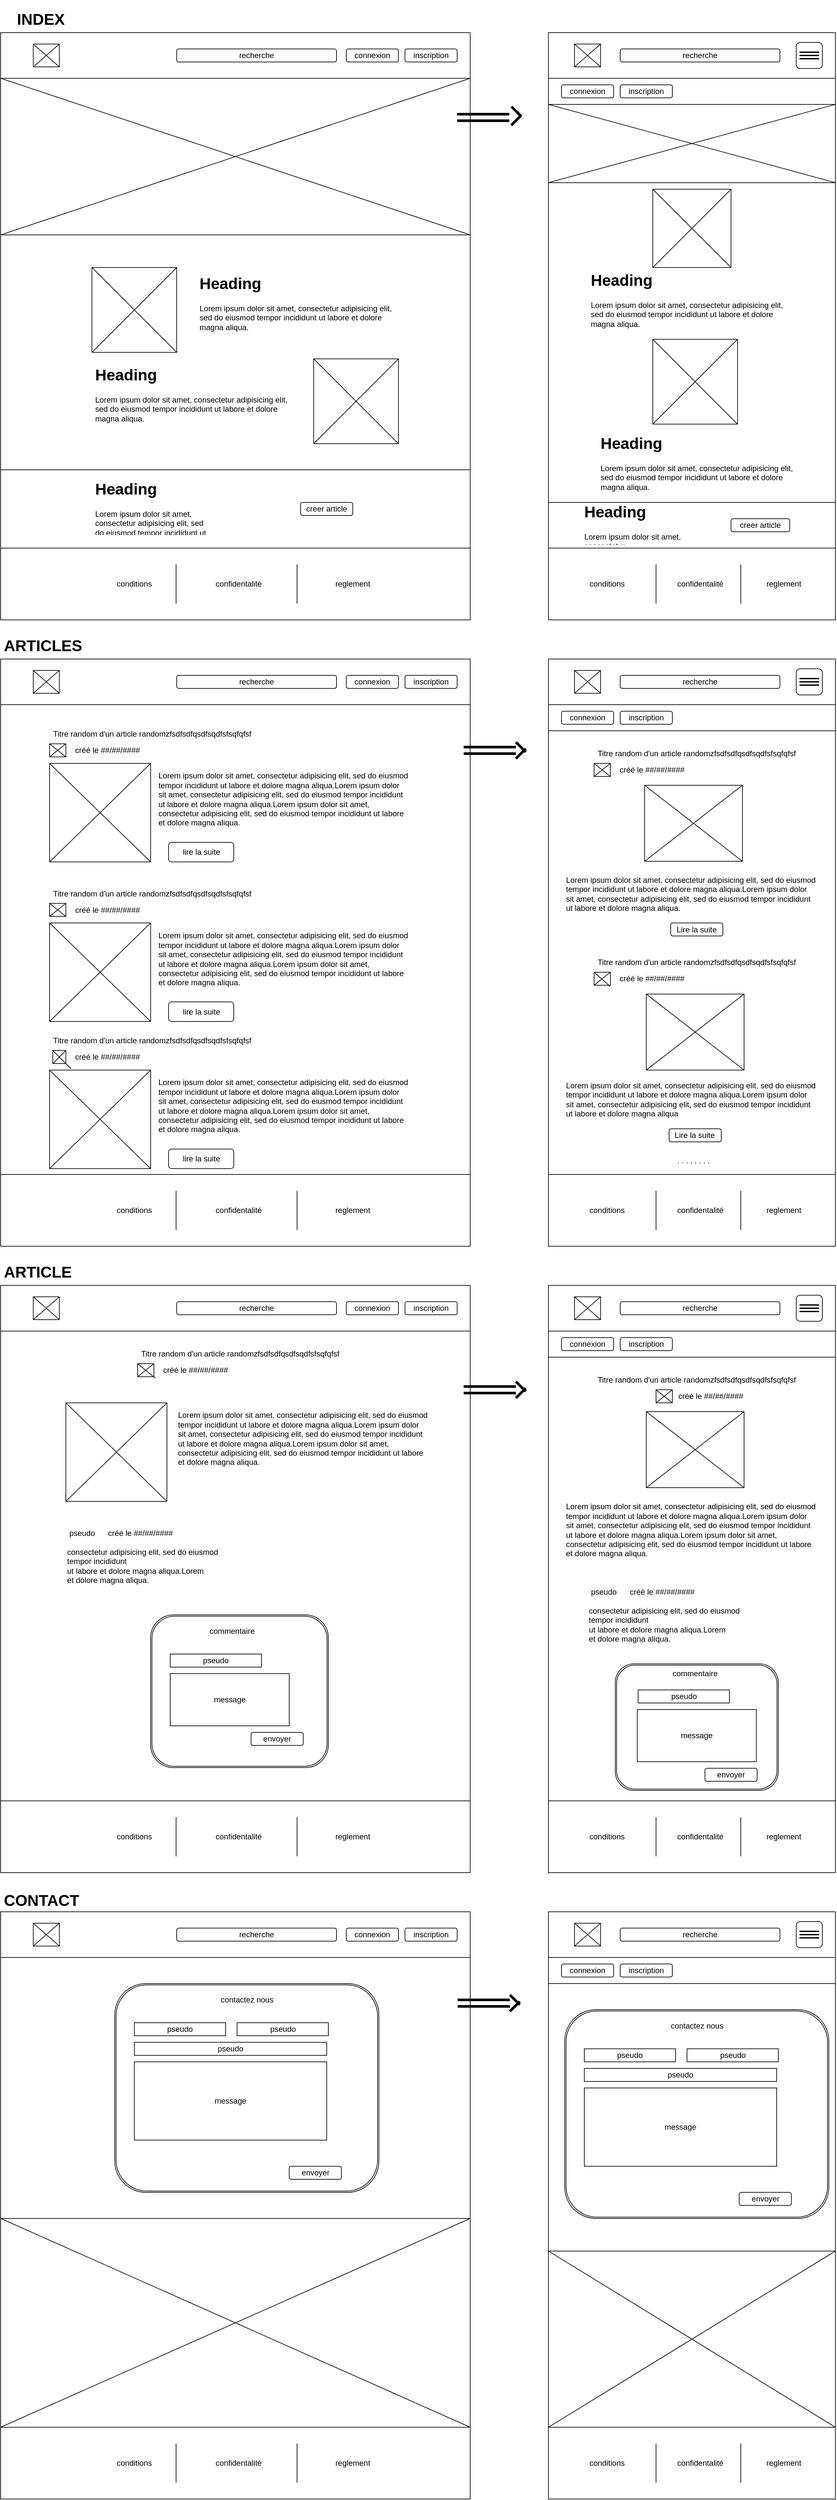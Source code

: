 <mxfile version="15.5.6" type="device"><diagram id="8ONB62mSqmmkJI-1dwc2" name="Page-1"><mxGraphModel dx="1020" dy="1734" grid="1" gridSize="10" guides="1" tooltips="1" connect="1" arrows="1" fold="1" page="1" pageScale="1" pageWidth="827" pageHeight="1169" math="0" shadow="0"><root><mxCell id="0"/><mxCell id="1" parent="0"/><mxCell id="u-kYS5RIT77E_Lc_Gka8-1" value="" style="rounded=0;whiteSpace=wrap;html=1;" parent="1" vertex="1"><mxGeometry x="40" y="40" width="720" height="900" as="geometry"/></mxCell><mxCell id="u-kYS5RIT77E_Lc_Gka8-2" value="" style="rounded=0;whiteSpace=wrap;html=1;" parent="1" vertex="1"><mxGeometry x="40" y="40" width="720" height="70" as="geometry"/></mxCell><mxCell id="u-kYS5RIT77E_Lc_Gka8-3" value="" style="rounded=0;whiteSpace=wrap;html=1;" parent="1" vertex="1"><mxGeometry x="40" y="110" width="720" height="240" as="geometry"/></mxCell><mxCell id="u-kYS5RIT77E_Lc_Gka8-4" value="" style="endArrow=none;html=1;rounded=0;entryX=1;entryY=0;entryDx=0;entryDy=0;exitX=0;exitY=1;exitDx=0;exitDy=0;" parent="1" source="u-kYS5RIT77E_Lc_Gka8-3" target="u-kYS5RIT77E_Lc_Gka8-3" edge="1"><mxGeometry width="50" height="50" relative="1" as="geometry"><mxPoint x="410" y="280" as="sourcePoint"/><mxPoint x="460" y="230" as="targetPoint"/></mxGeometry></mxCell><mxCell id="u-kYS5RIT77E_Lc_Gka8-6" value="" style="endArrow=none;html=1;rounded=0;exitX=0;exitY=0;exitDx=0;exitDy=0;entryX=1;entryY=1;entryDx=0;entryDy=0;" parent="1" source="u-kYS5RIT77E_Lc_Gka8-3" target="u-kYS5RIT77E_Lc_Gka8-3" edge="1"><mxGeometry width="50" height="50" relative="1" as="geometry"><mxPoint x="410" y="280" as="sourcePoint"/><mxPoint x="460" y="230" as="targetPoint"/></mxGeometry></mxCell><mxCell id="u-kYS5RIT77E_Lc_Gka8-7" value="" style="whiteSpace=wrap;html=1;aspect=fixed;" parent="1" vertex="1"><mxGeometry x="180" y="400" width="130" height="130" as="geometry"/></mxCell><mxCell id="u-kYS5RIT77E_Lc_Gka8-8" value="&lt;h1&gt;Heading&lt;/h1&gt;&lt;p&gt;Lorem ipsum dolor sit amet, consectetur adipisicing elit, sed do eiusmod tempor incididunt ut labore et dolore magna aliqua.&lt;/p&gt;" style="text;html=1;strokeColor=none;fillColor=none;spacing=5;spacingTop=-20;whiteSpace=wrap;overflow=hidden;rounded=0;" parent="1" vertex="1"><mxGeometry x="340" y="405" width="310" height="120" as="geometry"/></mxCell><mxCell id="u-kYS5RIT77E_Lc_Gka8-9" value="" style="whiteSpace=wrap;html=1;aspect=fixed;" parent="1" vertex="1"><mxGeometry x="520" y="540" width="130" height="130" as="geometry"/></mxCell><mxCell id="u-kYS5RIT77E_Lc_Gka8-10" value="&lt;h1&gt;Heading&lt;/h1&gt;&lt;p&gt;Lorem ipsum dolor sit amet, consectetur adipisicing elit, sed do eiusmod tempor incididunt ut labore et dolore magna aliqua.&lt;/p&gt;" style="text;html=1;strokeColor=none;fillColor=none;spacing=5;spacingTop=-20;whiteSpace=wrap;overflow=hidden;rounded=0;" parent="1" vertex="1"><mxGeometry x="180" y="545" width="310" height="120" as="geometry"/></mxCell><mxCell id="u-kYS5RIT77E_Lc_Gka8-11" value="" style="rounded=0;whiteSpace=wrap;html=1;" parent="1" vertex="1"><mxGeometry x="40" y="830" width="720" height="110" as="geometry"/></mxCell><mxCell id="u-kYS5RIT77E_Lc_Gka8-13" value="connexion" style="rounded=1;whiteSpace=wrap;html=1;" parent="1" vertex="1"><mxGeometry x="570" y="65" width="80" height="20" as="geometry"/></mxCell><mxCell id="u-kYS5RIT77E_Lc_Gka8-14" value="inscription" style="rounded=1;whiteSpace=wrap;html=1;" parent="1" vertex="1"><mxGeometry x="660" y="65" width="80" height="20" as="geometry"/></mxCell><mxCell id="u-kYS5RIT77E_Lc_Gka8-15" value="&lt;div&gt;recherche&lt;/div&gt;" style="rounded=1;whiteSpace=wrap;html=1;" parent="1" vertex="1"><mxGeometry x="310" y="65" width="245" height="20" as="geometry"/></mxCell><mxCell id="u-kYS5RIT77E_Lc_Gka8-16" value="" style="rounded=0;whiteSpace=wrap;html=1;" parent="1" vertex="1"><mxGeometry x="90" y="57.5" width="40" height="35" as="geometry"/></mxCell><mxCell id="u-kYS5RIT77E_Lc_Gka8-17" value="" style="endArrow=none;html=1;rounded=0;exitX=0;exitY=1;exitDx=0;exitDy=0;entryX=1;entryY=0;entryDx=0;entryDy=0;" parent="1" source="u-kYS5RIT77E_Lc_Gka8-16" target="u-kYS5RIT77E_Lc_Gka8-16" edge="1"><mxGeometry width="50" height="50" relative="1" as="geometry"><mxPoint x="410" y="280" as="sourcePoint"/><mxPoint x="460" y="230" as="targetPoint"/></mxGeometry></mxCell><mxCell id="u-kYS5RIT77E_Lc_Gka8-18" value="" style="endArrow=none;html=1;rounded=0;exitX=0;exitY=0;exitDx=0;exitDy=0;entryX=1;entryY=1;entryDx=0;entryDy=0;" parent="1" source="u-kYS5RIT77E_Lc_Gka8-16" target="u-kYS5RIT77E_Lc_Gka8-16" edge="1"><mxGeometry width="50" height="50" relative="1" as="geometry"><mxPoint x="120" y="105" as="sourcePoint"/><mxPoint x="190" y="65" as="targetPoint"/></mxGeometry></mxCell><mxCell id="u-kYS5RIT77E_Lc_Gka8-19" value="" style="endArrow=none;html=1;rounded=0;exitX=0;exitY=1;exitDx=0;exitDy=0;entryX=1;entryY=0;entryDx=0;entryDy=0;" parent="1" source="u-kYS5RIT77E_Lc_Gka8-7" target="u-kYS5RIT77E_Lc_Gka8-7" edge="1"><mxGeometry width="50" height="50" relative="1" as="geometry"><mxPoint x="410" y="450" as="sourcePoint"/><mxPoint x="460" y="400" as="targetPoint"/></mxGeometry></mxCell><mxCell id="u-kYS5RIT77E_Lc_Gka8-20" value="" style="endArrow=none;html=1;rounded=0;exitX=0;exitY=1;exitDx=0;exitDy=0;entryX=1;entryY=0;entryDx=0;entryDy=0;" parent="1" edge="1"><mxGeometry width="50" height="50" relative="1" as="geometry"><mxPoint x="520" y="670" as="sourcePoint"/><mxPoint x="650" y="540" as="targetPoint"/></mxGeometry></mxCell><mxCell id="u-kYS5RIT77E_Lc_Gka8-21" value="" style="endArrow=none;html=1;rounded=0;exitX=1;exitY=1;exitDx=0;exitDy=0;entryX=0;entryY=0;entryDx=0;entryDy=0;" parent="1" source="u-kYS5RIT77E_Lc_Gka8-7" target="u-kYS5RIT77E_Lc_Gka8-7" edge="1"><mxGeometry width="50" height="50" relative="1" as="geometry"><mxPoint x="200" y="550" as="sourcePoint"/><mxPoint x="330" y="420" as="targetPoint"/></mxGeometry></mxCell><mxCell id="u-kYS5RIT77E_Lc_Gka8-22" value="" style="endArrow=none;html=1;rounded=0;exitX=1;exitY=1;exitDx=0;exitDy=0;entryX=0;entryY=0;entryDx=0;entryDy=0;" parent="1" edge="1"><mxGeometry width="50" height="50" relative="1" as="geometry"><mxPoint x="650" y="670" as="sourcePoint"/><mxPoint x="520" y="540" as="targetPoint"/></mxGeometry></mxCell><mxCell id="u-kYS5RIT77E_Lc_Gka8-23" value="" style="rounded=0;whiteSpace=wrap;html=1;" parent="1" vertex="1"><mxGeometry x="40" y="710" width="720" height="120" as="geometry"/></mxCell><mxCell id="u-kYS5RIT77E_Lc_Gka8-24" value="&lt;h1&gt;Heading&lt;/h1&gt;&lt;p&gt;Lorem ipsum dolor sit amet, consectetur adipisicing elit, sed do eiusmod tempor incididunt ut labore et dolore magna aliqua.&lt;/p&gt;" style="text;html=1;strokeColor=none;fillColor=none;spacing=5;spacingTop=-20;whiteSpace=wrap;overflow=hidden;rounded=0;" parent="1" vertex="1"><mxGeometry x="180" y="720" width="190" height="90" as="geometry"/></mxCell><mxCell id="u-kYS5RIT77E_Lc_Gka8-26" value="&lt;div&gt;creer article&lt;/div&gt;" style="rounded=1;whiteSpace=wrap;html=1;" parent="1" vertex="1"><mxGeometry x="500" y="760" width="80" height="20" as="geometry"/></mxCell><mxCell id="u-kYS5RIT77E_Lc_Gka8-28" value="" style="endArrow=none;html=1;rounded=0;" parent="1" edge="1"><mxGeometry width="50" height="50" relative="1" as="geometry"><mxPoint x="309" y="855" as="sourcePoint"/><mxPoint x="309" y="915" as="targetPoint"/></mxGeometry></mxCell><mxCell id="u-kYS5RIT77E_Lc_Gka8-29" value="" style="endArrow=none;html=1;rounded=0;" parent="1" edge="1"><mxGeometry width="50" height="50" relative="1" as="geometry"><mxPoint x="494.5" y="855" as="sourcePoint"/><mxPoint x="494.5" y="915" as="targetPoint"/></mxGeometry></mxCell><mxCell id="u-kYS5RIT77E_Lc_Gka8-30" value="&lt;div&gt;conditions&lt;/div&gt;" style="text;html=1;strokeColor=none;fillColor=none;align=center;verticalAlign=middle;whiteSpace=wrap;rounded=0;" parent="1" vertex="1"><mxGeometry x="215" y="870" width="60" height="30" as="geometry"/></mxCell><mxCell id="u-kYS5RIT77E_Lc_Gka8-31" value="&lt;div&gt;confidentalité&lt;/div&gt;" style="text;html=1;strokeColor=none;fillColor=none;align=center;verticalAlign=middle;whiteSpace=wrap;rounded=0;" parent="1" vertex="1"><mxGeometry x="360" y="870" width="90" height="30" as="geometry"/></mxCell><mxCell id="u-kYS5RIT77E_Lc_Gka8-32" value="reglement" style="text;html=1;strokeColor=none;fillColor=none;align=center;verticalAlign=middle;whiteSpace=wrap;rounded=0;" parent="1" vertex="1"><mxGeometry x="550" y="870" width="60" height="30" as="geometry"/></mxCell><mxCell id="u-kYS5RIT77E_Lc_Gka8-33" value="" style="rounded=0;whiteSpace=wrap;html=1;" parent="1" vertex="1"><mxGeometry x="880" y="40" width="440" height="900" as="geometry"/></mxCell><mxCell id="u-kYS5RIT77E_Lc_Gka8-34" value="" style="rounded=0;whiteSpace=wrap;html=1;" parent="1" vertex="1"><mxGeometry x="880" y="40" width="440" height="70" as="geometry"/></mxCell><mxCell id="u-kYS5RIT77E_Lc_Gka8-36" value="" style="rounded=0;whiteSpace=wrap;html=1;" parent="1" vertex="1"><mxGeometry x="920" y="57.5" width="40" height="35" as="geometry"/></mxCell><mxCell id="u-kYS5RIT77E_Lc_Gka8-37" value="" style="endArrow=none;html=1;rounded=0;exitX=0;exitY=1;exitDx=0;exitDy=0;entryX=1;entryY=0;entryDx=0;entryDy=0;" parent="1" source="u-kYS5RIT77E_Lc_Gka8-36" target="u-kYS5RIT77E_Lc_Gka8-36" edge="1"><mxGeometry width="50" height="50" relative="1" as="geometry"><mxPoint x="1240" y="280" as="sourcePoint"/><mxPoint x="1290" y="230" as="targetPoint"/></mxGeometry></mxCell><mxCell id="u-kYS5RIT77E_Lc_Gka8-38" value="" style="endArrow=none;html=1;rounded=0;exitX=0;exitY=0;exitDx=0;exitDy=0;entryX=1;entryY=1;entryDx=0;entryDy=0;" parent="1" source="u-kYS5RIT77E_Lc_Gka8-36" target="u-kYS5RIT77E_Lc_Gka8-36" edge="1"><mxGeometry width="50" height="50" relative="1" as="geometry"><mxPoint x="950" y="105" as="sourcePoint"/><mxPoint x="1020" y="65" as="targetPoint"/></mxGeometry></mxCell><mxCell id="u-kYS5RIT77E_Lc_Gka8-39" value="&lt;div&gt;recherche&lt;/div&gt;" style="rounded=1;whiteSpace=wrap;html=1;" parent="1" vertex="1"><mxGeometry x="990" y="65" width="245" height="20" as="geometry"/></mxCell><mxCell id="u-kYS5RIT77E_Lc_Gka8-40" value="" style="rounded=1;whiteSpace=wrap;html=1;" parent="1" vertex="1"><mxGeometry x="1260" y="55" width="40" height="40" as="geometry"/></mxCell><mxCell id="u-kYS5RIT77E_Lc_Gka8-42" value="" style="line;strokeWidth=2;html=1;" parent="1" vertex="1"><mxGeometry x="1265" y="70" width="30" height="10" as="geometry"/></mxCell><mxCell id="u-kYS5RIT77E_Lc_Gka8-43" value="" style="line;strokeWidth=2;html=1;" parent="1" vertex="1"><mxGeometry x="1265" y="65" width="30" height="10" as="geometry"/></mxCell><mxCell id="u-kYS5RIT77E_Lc_Gka8-44" value="" style="line;strokeWidth=2;html=1;" parent="1" vertex="1"><mxGeometry x="1265" y="75" width="30" height="10" as="geometry"/></mxCell><mxCell id="u-kYS5RIT77E_Lc_Gka8-45" value="" style="line;strokeWidth=4;html=1;perimeter=backbonePerimeter;points=[];outlineConnect=0;" parent="1" vertex="1"><mxGeometry x="740" y="160" width="80" height="10" as="geometry"/></mxCell><mxCell id="u-kYS5RIT77E_Lc_Gka8-46" value="" style="line;strokeWidth=4;html=1;perimeter=backbonePerimeter;points=[];outlineConnect=0;" parent="1" vertex="1"><mxGeometry x="740" y="170" width="80" height="10" as="geometry"/></mxCell><mxCell id="u-kYS5RIT77E_Lc_Gka8-47" value="" style="line;strokeWidth=4;html=1;perimeter=backbonePerimeter;points=[];outlineConnect=0;rotation=45;" parent="1" vertex="1"><mxGeometry x="820.21" y="155.94" width="21.46" height="10" as="geometry"/></mxCell><mxCell id="u-kYS5RIT77E_Lc_Gka8-48" value="" style="line;strokeWidth=4;html=1;perimeter=backbonePerimeter;points=[];outlineConnect=0;rotation=-45;" parent="1" vertex="1"><mxGeometry x="820" y="170" width="20" height="10" as="geometry"/></mxCell><mxCell id="u-kYS5RIT77E_Lc_Gka8-49" value="" style="rounded=0;whiteSpace=wrap;html=1;" parent="1" vertex="1"><mxGeometry x="880" y="110" width="440" height="40" as="geometry"/></mxCell><mxCell id="u-kYS5RIT77E_Lc_Gka8-50" value="connexion" style="rounded=1;whiteSpace=wrap;html=1;" parent="1" vertex="1"><mxGeometry x="900" y="120" width="80" height="20" as="geometry"/></mxCell><mxCell id="u-kYS5RIT77E_Lc_Gka8-51" value="inscription" style="rounded=1;whiteSpace=wrap;html=1;" parent="1" vertex="1"><mxGeometry x="990" y="120" width="80" height="20" as="geometry"/></mxCell><mxCell id="u-kYS5RIT77E_Lc_Gka8-52" value="" style="rounded=0;whiteSpace=wrap;html=1;" parent="1" vertex="1"><mxGeometry x="880" y="150" width="440" height="120" as="geometry"/></mxCell><mxCell id="u-kYS5RIT77E_Lc_Gka8-53" value="" style="endArrow=none;html=1;rounded=0;entryX=1;entryY=0;entryDx=0;entryDy=0;exitX=0;exitY=1;exitDx=0;exitDy=0;" parent="1" source="u-kYS5RIT77E_Lc_Gka8-52" target="u-kYS5RIT77E_Lc_Gka8-52" edge="1"><mxGeometry width="50" height="50" relative="1" as="geometry"><mxPoint x="1250" y="320" as="sourcePoint"/><mxPoint x="1300" y="270" as="targetPoint"/></mxGeometry></mxCell><mxCell id="u-kYS5RIT77E_Lc_Gka8-54" value="" style="endArrow=none;html=1;rounded=0;exitX=0;exitY=0;exitDx=0;exitDy=0;entryX=1;entryY=1;entryDx=0;entryDy=0;" parent="1" source="u-kYS5RIT77E_Lc_Gka8-52" target="u-kYS5RIT77E_Lc_Gka8-52" edge="1"><mxGeometry width="50" height="50" relative="1" as="geometry"><mxPoint x="1250" y="320" as="sourcePoint"/><mxPoint x="1300" y="270" as="targetPoint"/></mxGeometry></mxCell><mxCell id="u-kYS5RIT77E_Lc_Gka8-55" value="" style="whiteSpace=wrap;html=1;aspect=fixed;" parent="1" vertex="1"><mxGeometry x="1040" y="280" width="120" height="120" as="geometry"/></mxCell><mxCell id="u-kYS5RIT77E_Lc_Gka8-56" value="" style="endArrow=none;html=1;rounded=0;exitX=0;exitY=1;exitDx=0;exitDy=0;entryX=1;entryY=0;entryDx=0;entryDy=0;" parent="1" source="u-kYS5RIT77E_Lc_Gka8-55" target="u-kYS5RIT77E_Lc_Gka8-55" edge="1"><mxGeometry width="50" height="50" relative="1" as="geometry"><mxPoint x="1265" y="340" as="sourcePoint"/><mxPoint x="1315" y="290" as="targetPoint"/></mxGeometry></mxCell><mxCell id="u-kYS5RIT77E_Lc_Gka8-57" value="" style="endArrow=none;html=1;rounded=0;exitX=1;exitY=1;exitDx=0;exitDy=0;entryX=0;entryY=0;entryDx=0;entryDy=0;" parent="1" source="u-kYS5RIT77E_Lc_Gka8-55" target="u-kYS5RIT77E_Lc_Gka8-55" edge="1"><mxGeometry width="50" height="50" relative="1" as="geometry"><mxPoint x="1055" y="440" as="sourcePoint"/><mxPoint x="1185" y="310" as="targetPoint"/></mxGeometry></mxCell><mxCell id="u-kYS5RIT77E_Lc_Gka8-58" value="&lt;h1&gt;Heading&lt;/h1&gt;&lt;p&gt;Lorem ipsum dolor sit amet, consectetur adipisicing elit, sed do eiusmod tempor incididunt ut labore et dolore magna aliqua.&lt;/p&gt;" style="text;html=1;strokeColor=none;fillColor=none;spacing=5;spacingTop=-20;whiteSpace=wrap;overflow=hidden;rounded=0;" parent="1" vertex="1"><mxGeometry x="940" y="400" width="310" height="100" as="geometry"/></mxCell><mxCell id="u-kYS5RIT77E_Lc_Gka8-59" value="" style="whiteSpace=wrap;html=1;aspect=fixed;" parent="1" vertex="1"><mxGeometry x="1040" y="510" width="130" height="130" as="geometry"/></mxCell><mxCell id="u-kYS5RIT77E_Lc_Gka8-60" value="" style="endArrow=none;html=1;rounded=0;exitX=0;exitY=1;exitDx=0;exitDy=0;entryX=1;entryY=0;entryDx=0;entryDy=0;" parent="1" source="u-kYS5RIT77E_Lc_Gka8-59" target="u-kYS5RIT77E_Lc_Gka8-59" edge="1"><mxGeometry width="50" height="50" relative="1" as="geometry"><mxPoint x="1275" y="610" as="sourcePoint"/><mxPoint x="1325" y="560" as="targetPoint"/></mxGeometry></mxCell><mxCell id="u-kYS5RIT77E_Lc_Gka8-61" value="" style="endArrow=none;html=1;rounded=0;exitX=1;exitY=1;exitDx=0;exitDy=0;entryX=0;entryY=0;entryDx=0;entryDy=0;" parent="1" source="u-kYS5RIT77E_Lc_Gka8-59" target="u-kYS5RIT77E_Lc_Gka8-59" edge="1"><mxGeometry width="50" height="50" relative="1" as="geometry"><mxPoint x="1065" y="710" as="sourcePoint"/><mxPoint x="1195" y="580" as="targetPoint"/></mxGeometry></mxCell><mxCell id="u-kYS5RIT77E_Lc_Gka8-62" value="&lt;h1&gt;Heading&lt;/h1&gt;&lt;p&gt;Lorem ipsum dolor sit amet, consectetur adipisicing elit, sed do eiusmod tempor incididunt ut labore et dolore magna aliqua.&lt;/p&gt;" style="text;html=1;strokeColor=none;fillColor=none;spacing=5;spacingTop=-20;whiteSpace=wrap;overflow=hidden;rounded=0;" parent="1" vertex="1"><mxGeometry x="955" y="650" width="310" height="100" as="geometry"/></mxCell><mxCell id="u-kYS5RIT77E_Lc_Gka8-71" value="" style="rounded=0;whiteSpace=wrap;html=1;" parent="1" vertex="1"><mxGeometry x="880" y="830" width="440" height="110" as="geometry"/></mxCell><mxCell id="u-kYS5RIT77E_Lc_Gka8-81" value="&lt;div&gt;conditions&lt;/div&gt;" style="text;html=1;strokeColor=none;fillColor=none;align=center;verticalAlign=middle;whiteSpace=wrap;rounded=0;" parent="1" vertex="1"><mxGeometry x="940" y="870" width="60" height="30" as="geometry"/></mxCell><mxCell id="u-kYS5RIT77E_Lc_Gka8-83" value="&lt;div&gt;confidentalité&lt;/div&gt;" style="text;html=1;strokeColor=none;fillColor=none;align=center;verticalAlign=middle;whiteSpace=wrap;rounded=0;" parent="1" vertex="1"><mxGeometry x="1067.5" y="870" width="90" height="30" as="geometry"/></mxCell><mxCell id="u-kYS5RIT77E_Lc_Gka8-85" value="reglement" style="text;html=1;strokeColor=none;fillColor=none;align=center;verticalAlign=middle;whiteSpace=wrap;rounded=0;" parent="1" vertex="1"><mxGeometry x="1211" y="870" width="60" height="30" as="geometry"/></mxCell><mxCell id="u-kYS5RIT77E_Lc_Gka8-87" value="" style="endArrow=none;html=1;rounded=0;" parent="1" edge="1"><mxGeometry width="50" height="50" relative="1" as="geometry"><mxPoint x="1045" y="855" as="sourcePoint"/><mxPoint x="1045" y="915" as="targetPoint"/></mxGeometry></mxCell><mxCell id="u-kYS5RIT77E_Lc_Gka8-88" value="" style="endArrow=none;html=1;rounded=0;" parent="1" edge="1"><mxGeometry width="50" height="50" relative="1" as="geometry"><mxPoint x="1175" y="855" as="sourcePoint"/><mxPoint x="1175" y="915" as="targetPoint"/></mxGeometry></mxCell><mxCell id="u-kYS5RIT77E_Lc_Gka8-91" value="" style="endArrow=none;html=1;rounded=0;" parent="1" edge="1"><mxGeometry width="50" height="50" relative="1" as="geometry"><mxPoint x="1175" y="855" as="sourcePoint"/><mxPoint x="1175" y="915" as="targetPoint"/></mxGeometry></mxCell><mxCell id="ngWWO3XAYoIAtqsfT7HG-1" value="" style="rounded=0;whiteSpace=wrap;html=1;" vertex="1" parent="1"><mxGeometry x="40" y="1000" width="720" height="900" as="geometry"/></mxCell><mxCell id="ngWWO3XAYoIAtqsfT7HG-2" value="" style="rounded=0;whiteSpace=wrap;html=1;" vertex="1" parent="1"><mxGeometry x="40" y="1000" width="720" height="70" as="geometry"/></mxCell><mxCell id="ngWWO3XAYoIAtqsfT7HG-3" value="connexion" style="rounded=1;whiteSpace=wrap;html=1;" vertex="1" parent="1"><mxGeometry x="570" y="1025" width="80" height="20" as="geometry"/></mxCell><mxCell id="ngWWO3XAYoIAtqsfT7HG-4" value="inscription" style="rounded=1;whiteSpace=wrap;html=1;" vertex="1" parent="1"><mxGeometry x="660" y="1025" width="80" height="20" as="geometry"/></mxCell><mxCell id="ngWWO3XAYoIAtqsfT7HG-5" value="&lt;div&gt;recherche&lt;/div&gt;" style="rounded=1;whiteSpace=wrap;html=1;" vertex="1" parent="1"><mxGeometry x="310" y="1025" width="245" height="20" as="geometry"/></mxCell><mxCell id="ngWWO3XAYoIAtqsfT7HG-6" value="" style="rounded=0;whiteSpace=wrap;html=1;" vertex="1" parent="1"><mxGeometry x="90" y="1017.5" width="40" height="35" as="geometry"/></mxCell><mxCell id="ngWWO3XAYoIAtqsfT7HG-7" value="" style="endArrow=none;html=1;rounded=0;exitX=0;exitY=1;exitDx=0;exitDy=0;entryX=1;entryY=0;entryDx=0;entryDy=0;" edge="1" parent="1" source="ngWWO3XAYoIAtqsfT7HG-6" target="ngWWO3XAYoIAtqsfT7HG-6"><mxGeometry width="50" height="50" relative="1" as="geometry"><mxPoint x="410" y="1240" as="sourcePoint"/><mxPoint x="460" y="1190" as="targetPoint"/></mxGeometry></mxCell><mxCell id="ngWWO3XAYoIAtqsfT7HG-8" value="" style="endArrow=none;html=1;rounded=0;exitX=0;exitY=0;exitDx=0;exitDy=0;entryX=1;entryY=1;entryDx=0;entryDy=0;" edge="1" parent="1" source="ngWWO3XAYoIAtqsfT7HG-6" target="ngWWO3XAYoIAtqsfT7HG-6"><mxGeometry width="50" height="50" relative="1" as="geometry"><mxPoint x="120" y="1065" as="sourcePoint"/><mxPoint x="190" y="1025" as="targetPoint"/></mxGeometry></mxCell><mxCell id="ngWWO3XAYoIAtqsfT7HG-10" value="" style="rounded=0;whiteSpace=wrap;html=1;" vertex="1" parent="1"><mxGeometry x="40" y="1790" width="720" height="110" as="geometry"/></mxCell><mxCell id="ngWWO3XAYoIAtqsfT7HG-11" value="" style="endArrow=none;html=1;rounded=0;" edge="1" parent="1"><mxGeometry width="50" height="50" relative="1" as="geometry"><mxPoint x="309" y="1815" as="sourcePoint"/><mxPoint x="309" y="1875" as="targetPoint"/></mxGeometry></mxCell><mxCell id="ngWWO3XAYoIAtqsfT7HG-12" value="" style="endArrow=none;html=1;rounded=0;" edge="1" parent="1"><mxGeometry width="50" height="50" relative="1" as="geometry"><mxPoint x="494.5" y="1815" as="sourcePoint"/><mxPoint x="494.5" y="1875" as="targetPoint"/></mxGeometry></mxCell><mxCell id="ngWWO3XAYoIAtqsfT7HG-13" value="&lt;div&gt;conditions&lt;/div&gt;" style="text;html=1;strokeColor=none;fillColor=none;align=center;verticalAlign=middle;whiteSpace=wrap;rounded=0;" vertex="1" parent="1"><mxGeometry x="215" y="1830" width="60" height="30" as="geometry"/></mxCell><mxCell id="ngWWO3XAYoIAtqsfT7HG-14" value="&lt;div&gt;confidentalité&lt;/div&gt;" style="text;html=1;strokeColor=none;fillColor=none;align=center;verticalAlign=middle;whiteSpace=wrap;rounded=0;" vertex="1" parent="1"><mxGeometry x="360" y="1830" width="90" height="30" as="geometry"/></mxCell><mxCell id="ngWWO3XAYoIAtqsfT7HG-15" value="reglement" style="text;html=1;strokeColor=none;fillColor=none;align=center;verticalAlign=middle;whiteSpace=wrap;rounded=0;" vertex="1" parent="1"><mxGeometry x="550" y="1830" width="60" height="30" as="geometry"/></mxCell><mxCell id="ngWWO3XAYoIAtqsfT7HG-16" value="&lt;h1&gt;INDEX&lt;/h1&gt;" style="text;html=1;strokeColor=none;fillColor=none;spacing=5;spacingTop=-20;whiteSpace=wrap;overflow=hidden;rounded=0;" vertex="1" parent="1"><mxGeometry x="60" width="190" height="40" as="geometry"/></mxCell><mxCell id="ngWWO3XAYoIAtqsfT7HG-17" value="&lt;h1&gt;ARTICLES&lt;/h1&gt;" style="text;html=1;strokeColor=none;fillColor=none;spacing=5;spacingTop=-20;whiteSpace=wrap;overflow=hidden;rounded=0;" vertex="1" parent="1"><mxGeometry x="40" y="960" width="190" height="40" as="geometry"/></mxCell><mxCell id="ngWWO3XAYoIAtqsfT7HG-18" value="" style="rounded=0;whiteSpace=wrap;html=1;" vertex="1" parent="1"><mxGeometry x="115" y="1160" width="155" height="151" as="geometry"/></mxCell><mxCell id="ngWWO3XAYoIAtqsfT7HG-19" value="" style="endArrow=none;html=1;rounded=0;exitX=0;exitY=1;exitDx=0;exitDy=0;entryX=1;entryY=0;entryDx=0;entryDy=0;" edge="1" parent="1" source="ngWWO3XAYoIAtqsfT7HG-18" target="ngWWO3XAYoIAtqsfT7HG-18"><mxGeometry width="50" height="50" relative="1" as="geometry"><mxPoint x="435" y="1391.5" as="sourcePoint"/><mxPoint x="485" y="1341.5" as="targetPoint"/></mxGeometry></mxCell><mxCell id="ngWWO3XAYoIAtqsfT7HG-20" value="" style="endArrow=none;html=1;rounded=0;exitX=0;exitY=0;exitDx=0;exitDy=0;entryX=1;entryY=1;entryDx=0;entryDy=0;" edge="1" parent="1" source="ngWWO3XAYoIAtqsfT7HG-18" target="ngWWO3XAYoIAtqsfT7HG-18"><mxGeometry width="50" height="50" relative="1" as="geometry"><mxPoint x="145" y="1216.5" as="sourcePoint"/><mxPoint x="215" y="1176.5" as="targetPoint"/></mxGeometry></mxCell><mxCell id="ngWWO3XAYoIAtqsfT7HG-21" value="&lt;div&gt;Titre random d'un article randomzfsdfsdfqsdfsqdfsfsqfqfsf&lt;/div&gt;" style="text;html=1;strokeColor=none;fillColor=none;align=center;verticalAlign=middle;whiteSpace=wrap;rounded=0;" vertex="1" parent="1"><mxGeometry x="110" y="1100" width="325" height="30" as="geometry"/></mxCell><mxCell id="ngWWO3XAYoIAtqsfT7HG-23" value="créé le ##/##/####" style="text;html=1;strokeColor=none;fillColor=none;align=center;verticalAlign=middle;whiteSpace=wrap;rounded=0;" vertex="1" parent="1"><mxGeometry x="110" y="1130" width="187.5" height="20" as="geometry"/></mxCell><mxCell id="ngWWO3XAYoIAtqsfT7HG-24" value="" style="rounded=0;whiteSpace=wrap;html=1;" vertex="1" parent="1"><mxGeometry x="115" y="1130" width="25" height="20" as="geometry"/></mxCell><mxCell id="ngWWO3XAYoIAtqsfT7HG-25" value="" style="endArrow=none;html=1;rounded=0;exitX=0;exitY=1;exitDx=0;exitDy=0;entryX=1;entryY=0;entryDx=0;entryDy=0;" edge="1" parent="1" source="ngWWO3XAYoIAtqsfT7HG-24" target="ngWWO3XAYoIAtqsfT7HG-24"><mxGeometry width="50" height="50" relative="1" as="geometry"><mxPoint x="445" y="1401.5" as="sourcePoint"/><mxPoint x="495" y="1351.5" as="targetPoint"/></mxGeometry></mxCell><mxCell id="ngWWO3XAYoIAtqsfT7HG-26" value="" style="endArrow=none;html=1;rounded=0;exitX=0;exitY=0;exitDx=0;exitDy=0;entryX=1;entryY=1;entryDx=0;entryDy=0;" edge="1" parent="1" source="ngWWO3XAYoIAtqsfT7HG-24" target="ngWWO3XAYoIAtqsfT7HG-24"><mxGeometry width="50" height="50" relative="1" as="geometry"><mxPoint x="155" y="1226.5" as="sourcePoint"/><mxPoint x="225" y="1186.5" as="targetPoint"/></mxGeometry></mxCell><mxCell id="ngWWO3XAYoIAtqsfT7HG-27" value="&lt;h1&gt;&lt;br&gt;&lt;/h1&gt;&lt;p&gt;&lt;br&gt;&lt;/p&gt;" style="text;html=1;strokeColor=none;fillColor=none;spacing=5;spacingTop=-20;whiteSpace=wrap;overflow=hidden;rounded=0;" vertex="1" parent="1"><mxGeometry x="300" y="1140" width="390" height="170" as="geometry"/></mxCell><mxCell id="ngWWO3XAYoIAtqsfT7HG-28" value="&lt;div align=&quot;left&quot;&gt;Lorem ipsum dolor sit amet, consectetur adipisicing elit, sed do eiusmod&lt;br&gt; tempor incididunt ut labore et dolore magna aliqua.Lorem ipsum dolor &lt;br&gt;sit amet, consectetur adipisicing elit, sed do eiusmod tempor incididunt&lt;br&gt; ut labore et dolore magna aliqua.Lorem ipsum dolor sit amet, &lt;br&gt;consectetur adipisicing elit, sed do eiusmod tempor incididunt ut labore&lt;br&gt; et dolore magna aliqua.&lt;/div&gt;" style="text;html=1;strokeColor=none;fillColor=none;align=left;verticalAlign=middle;whiteSpace=wrap;rounded=0;" vertex="1" parent="1"><mxGeometry x="280" y="1160" width="400" height="110" as="geometry"/></mxCell><mxCell id="ngWWO3XAYoIAtqsfT7HG-30" value="lire la suite" style="rounded=1;whiteSpace=wrap;html=1;" vertex="1" parent="1"><mxGeometry x="297.5" y="1281" width="100" height="30" as="geometry"/></mxCell><mxCell id="ngWWO3XAYoIAtqsfT7HG-31" value="" style="rounded=0;whiteSpace=wrap;html=1;" vertex="1" parent="1"><mxGeometry x="115" y="1404.5" width="155" height="151" as="geometry"/></mxCell><mxCell id="ngWWO3XAYoIAtqsfT7HG-32" value="&lt;div&gt;Titre random d'un article randomzfsdfsdfqsdfsqdfsfsqfqfsf&lt;/div&gt;" style="text;html=1;strokeColor=none;fillColor=none;align=center;verticalAlign=middle;whiteSpace=wrap;rounded=0;" vertex="1" parent="1"><mxGeometry x="110" y="1344.5" width="325" height="30" as="geometry"/></mxCell><mxCell id="ngWWO3XAYoIAtqsfT7HG-33" value="créé le ##/##/####" style="text;html=1;strokeColor=none;fillColor=none;align=center;verticalAlign=middle;whiteSpace=wrap;rounded=0;" vertex="1" parent="1"><mxGeometry x="110" y="1374.5" width="187.5" height="20" as="geometry"/></mxCell><mxCell id="ngWWO3XAYoIAtqsfT7HG-34" value="" style="rounded=0;whiteSpace=wrap;html=1;" vertex="1" parent="1"><mxGeometry x="115" y="1374.5" width="25" height="20" as="geometry"/></mxCell><mxCell id="ngWWO3XAYoIAtqsfT7HG-35" value="&lt;div align=&quot;left&quot;&gt;Lorem ipsum dolor sit amet, consectetur adipisicing elit, sed do eiusmod&lt;br&gt; tempor incididunt ut labore et dolore magna aliqua.Lorem ipsum dolor &lt;br&gt;sit amet, consectetur adipisicing elit, sed do eiusmod tempor incididunt&lt;br&gt; ut labore et dolore magna aliqua.Lorem ipsum dolor sit amet, &lt;br&gt;consectetur adipisicing elit, sed do eiusmod tempor incididunt ut labore&lt;br&gt; et dolore magna aliqua.&lt;/div&gt;" style="text;html=1;strokeColor=none;fillColor=none;align=left;verticalAlign=middle;whiteSpace=wrap;rounded=0;" vertex="1" parent="1"><mxGeometry x="280" y="1404.5" width="400" height="110" as="geometry"/></mxCell><mxCell id="ngWWO3XAYoIAtqsfT7HG-36" value="lire la suite" style="rounded=1;whiteSpace=wrap;html=1;" vertex="1" parent="1"><mxGeometry x="297.5" y="1525.5" width="100" height="30" as="geometry"/></mxCell><mxCell id="ngWWO3XAYoIAtqsfT7HG-40" value="" style="endArrow=none;html=1;rounded=0;exitX=0;exitY=1;exitDx=0;exitDy=0;entryX=1;entryY=0;entryDx=0;entryDy=0;" edge="1" parent="1"><mxGeometry width="50" height="50" relative="1" as="geometry"><mxPoint x="115" y="1555.5" as="sourcePoint"/><mxPoint x="270" y="1404.5" as="targetPoint"/></mxGeometry></mxCell><mxCell id="ngWWO3XAYoIAtqsfT7HG-41" value="" style="endArrow=none;html=1;rounded=0;exitX=0;exitY=0;exitDx=0;exitDy=0;entryX=1;entryY=1;entryDx=0;entryDy=0;" edge="1" parent="1"><mxGeometry width="50" height="50" relative="1" as="geometry"><mxPoint x="115" y="1404.5" as="sourcePoint"/><mxPoint x="270" y="1555.5" as="targetPoint"/></mxGeometry></mxCell><mxCell id="ngWWO3XAYoIAtqsfT7HG-44" value="" style="endArrow=none;html=1;rounded=0;entryX=1;entryY=0;entryDx=0;entryDy=0;exitX=0;exitY=1;exitDx=0;exitDy=0;" edge="1" parent="1" source="ngWWO3XAYoIAtqsfT7HG-34" target="ngWWO3XAYoIAtqsfT7HG-34"><mxGeometry width="50" height="50" relative="1" as="geometry"><mxPoint x="380" y="1500" as="sourcePoint"/><mxPoint x="430" y="1450" as="targetPoint"/></mxGeometry></mxCell><mxCell id="ngWWO3XAYoIAtqsfT7HG-45" value="" style="endArrow=none;html=1;rounded=0;entryX=0;entryY=0;entryDx=0;entryDy=0;exitX=1;exitY=1;exitDx=0;exitDy=0;" edge="1" parent="1" source="ngWWO3XAYoIAtqsfT7HG-34" target="ngWWO3XAYoIAtqsfT7HG-34"><mxGeometry width="50" height="50" relative="1" as="geometry"><mxPoint x="380" y="1500" as="sourcePoint"/><mxPoint x="430" y="1450" as="targetPoint"/></mxGeometry></mxCell><mxCell id="ngWWO3XAYoIAtqsfT7HG-55" value="" style="rounded=0;whiteSpace=wrap;html=1;" vertex="1" parent="1"><mxGeometry x="115" y="1630" width="155" height="151" as="geometry"/></mxCell><mxCell id="ngWWO3XAYoIAtqsfT7HG-56" value="" style="endArrow=none;html=1;rounded=0;exitX=0;exitY=1;exitDx=0;exitDy=0;entryX=1;entryY=0;entryDx=0;entryDy=0;" edge="1" parent="1" source="ngWWO3XAYoIAtqsfT7HG-55" target="ngWWO3XAYoIAtqsfT7HG-55"><mxGeometry width="50" height="50" relative="1" as="geometry"><mxPoint x="435" y="1861.5" as="sourcePoint"/><mxPoint x="485" y="1811.5" as="targetPoint"/></mxGeometry></mxCell><mxCell id="ngWWO3XAYoIAtqsfT7HG-57" value="" style="endArrow=none;html=1;rounded=0;exitX=0;exitY=0;exitDx=0;exitDy=0;entryX=1;entryY=1;entryDx=0;entryDy=0;" edge="1" parent="1" source="ngWWO3XAYoIAtqsfT7HG-55" target="ngWWO3XAYoIAtqsfT7HG-55"><mxGeometry width="50" height="50" relative="1" as="geometry"><mxPoint x="145" y="1686.5" as="sourcePoint"/><mxPoint x="215" y="1646.5" as="targetPoint"/></mxGeometry></mxCell><mxCell id="ngWWO3XAYoIAtqsfT7HG-58" value="&lt;div&gt;Titre random d'un article randomzfsdfsdfqsdfsqdfsfsqfqfsf&lt;/div&gt;" style="text;html=1;strokeColor=none;fillColor=none;align=center;verticalAlign=middle;whiteSpace=wrap;rounded=0;" vertex="1" parent="1"><mxGeometry x="110" y="1570" width="325" height="30" as="geometry"/></mxCell><mxCell id="ngWWO3XAYoIAtqsfT7HG-59" value="créé le ##/##/####" style="text;html=1;strokeColor=none;fillColor=none;align=center;verticalAlign=middle;whiteSpace=wrap;rounded=0;" vertex="1" parent="1"><mxGeometry x="110" y="1600" width="187.5" height="20" as="geometry"/></mxCell><mxCell id="ngWWO3XAYoIAtqsfT7HG-60" value="&lt;div align=&quot;left&quot;&gt;Lorem ipsum dolor sit amet, consectetur adipisicing elit, sed do eiusmod&lt;br&gt; tempor incididunt ut labore et dolore magna aliqua.Lorem ipsum dolor &lt;br&gt;sit amet, consectetur adipisicing elit, sed do eiusmod tempor incididunt&lt;br&gt; ut labore et dolore magna aliqua.Lorem ipsum dolor sit amet, &lt;br&gt;consectetur adipisicing elit, sed do eiusmod tempor incididunt ut labore&lt;br&gt; et dolore magna aliqua.&lt;/div&gt;" style="text;html=1;strokeColor=none;fillColor=none;align=left;verticalAlign=middle;whiteSpace=wrap;rounded=0;" vertex="1" parent="1"><mxGeometry x="280" y="1630" width="400" height="110" as="geometry"/></mxCell><mxCell id="ngWWO3XAYoIAtqsfT7HG-61" value="lire la suite" style="rounded=1;whiteSpace=wrap;html=1;" vertex="1" parent="1"><mxGeometry x="297.5" y="1751" width="100" height="30" as="geometry"/></mxCell><mxCell id="ngWWO3XAYoIAtqsfT7HG-62" value="" style="rounded=0;whiteSpace=wrap;html=1;" vertex="1" parent="1"><mxGeometry x="120" y="1600" width="20" height="20" as="geometry"/></mxCell><mxCell id="ngWWO3XAYoIAtqsfT7HG-63" value="" style="endArrow=none;html=1;rounded=0;exitX=0;exitY=1;exitDx=0;exitDy=0;entryX=1;entryY=0;entryDx=0;entryDy=0;" edge="1" parent="1" source="ngWWO3XAYoIAtqsfT7HG-62" target="ngWWO3XAYoIAtqsfT7HG-62"><mxGeometry width="50" height="50" relative="1" as="geometry"><mxPoint x="420" y="1250" as="sourcePoint"/><mxPoint x="470" y="1200" as="targetPoint"/></mxGeometry></mxCell><mxCell id="ngWWO3XAYoIAtqsfT7HG-64" value="" style="endArrow=none;html=1;rounded=0;exitX=0;exitY=0;exitDx=0;exitDy=0;" edge="1" parent="1" source="ngWWO3XAYoIAtqsfT7HG-62"><mxGeometry width="50" height="50" relative="1" as="geometry"><mxPoint x="130" y="1075" as="sourcePoint"/><mxPoint x="148" y="1628" as="targetPoint"/></mxGeometry></mxCell><mxCell id="ngWWO3XAYoIAtqsfT7HG-66" value="" style="line;strokeWidth=4;html=1;perimeter=backbonePerimeter;points=[];outlineConnect=0;" vertex="1" parent="1"><mxGeometry x="750" y="1130" width="80" height="10" as="geometry"/></mxCell><mxCell id="ngWWO3XAYoIAtqsfT7HG-67" value="" style="line;strokeWidth=4;html=1;perimeter=backbonePerimeter;points=[];outlineConnect=0;" vertex="1" parent="1"><mxGeometry x="750" y="1140" width="80" height="10" as="geometry"/></mxCell><mxCell id="ngWWO3XAYoIAtqsfT7HG-68" value="" style="line;strokeWidth=4;html=1;perimeter=backbonePerimeter;points=[];outlineConnect=0;rotation=45;" vertex="1" parent="1"><mxGeometry x="827" y="1130" width="21.46" height="10" as="geometry"/></mxCell><mxCell id="ngWWO3XAYoIAtqsfT7HG-69" value="" style="line;strokeWidth=4;html=1;perimeter=backbonePerimeter;points=[];outlineConnect=0;rotation=-45;" vertex="1" parent="1"><mxGeometry x="827" y="1140" width="21.46" height="10" as="geometry"/></mxCell><mxCell id="ngWWO3XAYoIAtqsfT7HG-70" value="" style="rounded=0;whiteSpace=wrap;html=1;" vertex="1" parent="1"><mxGeometry x="880" y="1000" width="440" height="900" as="geometry"/></mxCell><mxCell id="ngWWO3XAYoIAtqsfT7HG-71" value="" style="rounded=0;whiteSpace=wrap;html=1;" vertex="1" parent="1"><mxGeometry x="880" y="1000" width="440" height="70" as="geometry"/></mxCell><mxCell id="ngWWO3XAYoIAtqsfT7HG-72" value="" style="rounded=0;whiteSpace=wrap;html=1;" vertex="1" parent="1"><mxGeometry x="920" y="1017.5" width="40" height="35" as="geometry"/></mxCell><mxCell id="ngWWO3XAYoIAtqsfT7HG-73" value="&lt;div&gt;recherche&lt;/div&gt;" style="rounded=1;whiteSpace=wrap;html=1;" vertex="1" parent="1"><mxGeometry x="990" y="1025" width="245" height="20" as="geometry"/></mxCell><mxCell id="ngWWO3XAYoIAtqsfT7HG-74" value="" style="rounded=1;whiteSpace=wrap;html=1;" vertex="1" parent="1"><mxGeometry x="1260" y="1015" width="40" height="40" as="geometry"/></mxCell><mxCell id="ngWWO3XAYoIAtqsfT7HG-75" value="" style="line;strokeWidth=2;html=1;" vertex="1" parent="1"><mxGeometry x="1265" y="1025" width="30" height="10" as="geometry"/></mxCell><mxCell id="ngWWO3XAYoIAtqsfT7HG-76" value="" style="line;strokeWidth=2;html=1;" vertex="1" parent="1"><mxGeometry x="1265" y="1030" width="30" height="10" as="geometry"/></mxCell><mxCell id="ngWWO3XAYoIAtqsfT7HG-77" value="" style="line;strokeWidth=2;html=1;" vertex="1" parent="1"><mxGeometry x="1265" y="1035" width="30" height="10" as="geometry"/></mxCell><mxCell id="ngWWO3XAYoIAtqsfT7HG-78" value="" style="endArrow=none;html=1;rounded=0;entryX=1;entryY=0;entryDx=0;entryDy=0;exitX=0;exitY=1;exitDx=0;exitDy=0;" edge="1" parent="1" source="ngWWO3XAYoIAtqsfT7HG-72" target="ngWWO3XAYoIAtqsfT7HG-72"><mxGeometry width="50" height="50" relative="1" as="geometry"><mxPoint x="870" y="1060" as="sourcePoint"/><mxPoint x="920" y="1010" as="targetPoint"/></mxGeometry></mxCell><mxCell id="ngWWO3XAYoIAtqsfT7HG-79" value="" style="endArrow=none;html=1;rounded=0;entryX=0;entryY=0;entryDx=0;entryDy=0;exitX=1;exitY=1;exitDx=0;exitDy=0;" edge="1" parent="1" source="ngWWO3XAYoIAtqsfT7HG-72" target="ngWWO3XAYoIAtqsfT7HG-72"><mxGeometry width="50" height="50" relative="1" as="geometry"><mxPoint x="870" y="1060" as="sourcePoint"/><mxPoint x="920" y="1010" as="targetPoint"/></mxGeometry></mxCell><mxCell id="ngWWO3XAYoIAtqsfT7HG-80" value="" style="rounded=0;whiteSpace=wrap;html=1;" vertex="1" parent="1"><mxGeometry x="880" y="1070" width="440" height="40" as="geometry"/></mxCell><mxCell id="ngWWO3XAYoIAtqsfT7HG-81" value="connexion" style="rounded=1;whiteSpace=wrap;html=1;" vertex="1" parent="1"><mxGeometry x="900" y="1080" width="80" height="20" as="geometry"/></mxCell><mxCell id="ngWWO3XAYoIAtqsfT7HG-82" value="inscription" style="rounded=1;whiteSpace=wrap;html=1;" vertex="1" parent="1"><mxGeometry x="990" y="1080" width="80" height="20" as="geometry"/></mxCell><mxCell id="ngWWO3XAYoIAtqsfT7HG-83" value="&lt;div&gt;Titre random d'un article randomzfsdfsdfqsdfsqdfsfsqfqfsf&lt;/div&gt;" style="text;html=1;strokeColor=none;fillColor=none;align=center;verticalAlign=middle;whiteSpace=wrap;rounded=0;" vertex="1" parent="1"><mxGeometry x="945" y="1130" width="325" height="30" as="geometry"/></mxCell><mxCell id="ngWWO3XAYoIAtqsfT7HG-84" value="créé le ##/##/####" style="text;html=1;strokeColor=none;fillColor=none;align=center;verticalAlign=middle;whiteSpace=wrap;rounded=0;" vertex="1" parent="1"><mxGeometry x="945" y="1160" width="187.5" height="20" as="geometry"/></mxCell><mxCell id="ngWWO3XAYoIAtqsfT7HG-85" value="" style="rounded=0;whiteSpace=wrap;html=1;" vertex="1" parent="1"><mxGeometry x="950" y="1160" width="25" height="20" as="geometry"/></mxCell><mxCell id="ngWWO3XAYoIAtqsfT7HG-86" value="" style="rounded=0;whiteSpace=wrap;html=1;" vertex="1" parent="1"><mxGeometry x="1027.5" y="1193.5" width="150" height="116.5" as="geometry"/></mxCell><mxCell id="ngWWO3XAYoIAtqsfT7HG-87" value="" style="endArrow=none;html=1;rounded=0;exitX=0;exitY=1;exitDx=0;exitDy=0;entryX=1;entryY=0;entryDx=0;entryDy=0;" edge="1" parent="1" source="ngWWO3XAYoIAtqsfT7HG-86" target="ngWWO3XAYoIAtqsfT7HG-86"><mxGeometry width="50" height="50" relative="1" as="geometry"><mxPoint x="1350" y="1425" as="sourcePoint"/><mxPoint x="1400" y="1375" as="targetPoint"/></mxGeometry></mxCell><mxCell id="ngWWO3XAYoIAtqsfT7HG-88" value="" style="endArrow=none;html=1;rounded=0;exitX=0;exitY=0;exitDx=0;exitDy=0;entryX=1;entryY=1;entryDx=0;entryDy=0;" edge="1" parent="1" source="ngWWO3XAYoIAtqsfT7HG-86" target="ngWWO3XAYoIAtqsfT7HG-86"><mxGeometry width="50" height="50" relative="1" as="geometry"><mxPoint x="1060" y="1250" as="sourcePoint"/><mxPoint x="1130" y="1210" as="targetPoint"/></mxGeometry></mxCell><mxCell id="ngWWO3XAYoIAtqsfT7HG-89" value="&lt;div align=&quot;left&quot;&gt;Lorem ipsum dolor sit amet, consectetur adipisicing elit, sed do eiusmod&lt;br&gt; tempor incididunt ut labore et dolore magna aliqua.Lorem ipsum dolor &lt;br&gt;sit amet, consectetur adipisicing elit, sed do eiusmod tempor incididunt&lt;br&gt;&lt;/div&gt;&lt;div align=&quot;left&quot;&gt; ut labore et dolore magna aliqua.&lt;/div&gt;" style="text;html=1;strokeColor=none;fillColor=none;align=left;verticalAlign=middle;whiteSpace=wrap;rounded=0;" vertex="1" parent="1"><mxGeometry x="905" y="1320" width="400" height="80" as="geometry"/></mxCell><mxCell id="ngWWO3XAYoIAtqsfT7HG-90" value="" style="endArrow=none;html=1;rounded=0;entryX=1;entryY=0;entryDx=0;entryDy=0;exitX=0;exitY=1;exitDx=0;exitDy=0;" edge="1" parent="1" source="ngWWO3XAYoIAtqsfT7HG-85" target="ngWWO3XAYoIAtqsfT7HG-85"><mxGeometry width="50" height="50" relative="1" as="geometry"><mxPoint x="940" y="1320" as="sourcePoint"/><mxPoint x="990" y="1270" as="targetPoint"/></mxGeometry></mxCell><mxCell id="ngWWO3XAYoIAtqsfT7HG-91" value="" style="endArrow=none;html=1;rounded=0;entryX=0;entryY=0;entryDx=0;entryDy=0;exitX=1;exitY=1;exitDx=0;exitDy=0;" edge="1" parent="1" source="ngWWO3XAYoIAtqsfT7HG-85" target="ngWWO3XAYoIAtqsfT7HG-85"><mxGeometry width="50" height="50" relative="1" as="geometry"><mxPoint x="940" y="1320" as="sourcePoint"/><mxPoint x="990" y="1270" as="targetPoint"/></mxGeometry></mxCell><mxCell id="ngWWO3XAYoIAtqsfT7HG-92" value="" style="rounded=0;whiteSpace=wrap;html=1;" vertex="1" parent="1"><mxGeometry x="880" y="1790" width="440" height="110" as="geometry"/></mxCell><mxCell id="ngWWO3XAYoIAtqsfT7HG-93" value="&lt;div&gt;conditions&lt;/div&gt;" style="text;html=1;strokeColor=none;fillColor=none;align=center;verticalAlign=middle;whiteSpace=wrap;rounded=0;" vertex="1" parent="1"><mxGeometry x="940" y="1830" width="60" height="30" as="geometry"/></mxCell><mxCell id="ngWWO3XAYoIAtqsfT7HG-94" value="&lt;div&gt;confidentalité&lt;/div&gt;" style="text;html=1;strokeColor=none;fillColor=none;align=center;verticalAlign=middle;whiteSpace=wrap;rounded=0;" vertex="1" parent="1"><mxGeometry x="1067.5" y="1830" width="90" height="30" as="geometry"/></mxCell><mxCell id="ngWWO3XAYoIAtqsfT7HG-95" value="reglement" style="text;html=1;strokeColor=none;fillColor=none;align=center;verticalAlign=middle;whiteSpace=wrap;rounded=0;" vertex="1" parent="1"><mxGeometry x="1211" y="1830" width="60" height="30" as="geometry"/></mxCell><mxCell id="ngWWO3XAYoIAtqsfT7HG-96" value="" style="endArrow=none;html=1;rounded=0;" edge="1" parent="1"><mxGeometry width="50" height="50" relative="1" as="geometry"><mxPoint x="1045" y="1815" as="sourcePoint"/><mxPoint x="1045" y="1875" as="targetPoint"/></mxGeometry></mxCell><mxCell id="ngWWO3XAYoIAtqsfT7HG-97" value="" style="endArrow=none;html=1;rounded=0;" edge="1" parent="1"><mxGeometry width="50" height="50" relative="1" as="geometry"><mxPoint x="1175" y="1815" as="sourcePoint"/><mxPoint x="1175" y="1875" as="targetPoint"/></mxGeometry></mxCell><mxCell id="ngWWO3XAYoIAtqsfT7HG-102" value="" style="rounded=0;whiteSpace=wrap;html=1;" vertex="1" parent="1"><mxGeometry x="40" y="1995" width="720" height="865" as="geometry"/></mxCell><mxCell id="ngWWO3XAYoIAtqsfT7HG-107" value="" style="rounded=0;whiteSpace=wrap;html=1;" vertex="1" parent="1"><mxGeometry x="880" y="1960" width="440" height="900" as="geometry"/></mxCell><mxCell id="ngWWO3XAYoIAtqsfT7HG-108" value="" style="rounded=0;whiteSpace=wrap;html=1;" vertex="1" parent="1"><mxGeometry x="880" y="1960" width="440" height="70" as="geometry"/></mxCell><mxCell id="ngWWO3XAYoIAtqsfT7HG-109" value="" style="rounded=0;whiteSpace=wrap;html=1;" vertex="1" parent="1"><mxGeometry x="920" y="1977.5" width="40" height="35" as="geometry"/></mxCell><mxCell id="ngWWO3XAYoIAtqsfT7HG-110" value="&lt;div&gt;recherche&lt;/div&gt;" style="rounded=1;whiteSpace=wrap;html=1;" vertex="1" parent="1"><mxGeometry x="990" y="1985" width="245" height="20" as="geometry"/></mxCell><mxCell id="ngWWO3XAYoIAtqsfT7HG-111" value="" style="rounded=1;whiteSpace=wrap;html=1;" vertex="1" parent="1"><mxGeometry x="1260" y="1975" width="40" height="40" as="geometry"/></mxCell><mxCell id="ngWWO3XAYoIAtqsfT7HG-114" value="&lt;div&gt;Titre random d'un article randomzfsdfsdfqsdfsqdfsfsqfqfsf&lt;/div&gt;" style="text;html=1;strokeColor=none;fillColor=none;align=center;verticalAlign=middle;whiteSpace=wrap;rounded=0;" vertex="1" parent="1"><mxGeometry x="945" y="2090" width="325" height="30" as="geometry"/></mxCell><mxCell id="ngWWO3XAYoIAtqsfT7HG-115" value="créé le ##/##/####" style="text;html=1;strokeColor=none;fillColor=none;align=center;verticalAlign=middle;whiteSpace=wrap;rounded=0;" vertex="1" parent="1"><mxGeometry x="1035" y="2120" width="187.5" height="20" as="geometry"/></mxCell><mxCell id="ngWWO3XAYoIAtqsfT7HG-116" value="" style="rounded=0;whiteSpace=wrap;html=1;" vertex="1" parent="1"><mxGeometry x="1045" y="2120" width="25" height="20" as="geometry"/></mxCell><mxCell id="ngWWO3XAYoIAtqsfT7HG-117" value="" style="rounded=0;whiteSpace=wrap;html=1;" vertex="1" parent="1"><mxGeometry x="1030" y="2153.5" width="150" height="116.5" as="geometry"/></mxCell><mxCell id="ngWWO3XAYoIAtqsfT7HG-118" value="&lt;div align=&quot;left&quot;&gt;Lorem ipsum dolor sit amet, consectetur adipisicing elit, sed do eiusmod&lt;br&gt; tempor incididunt ut labore et dolore magna aliqua.Lorem ipsum dolor &lt;br&gt;sit amet, consectetur adipisicing elit, sed do eiusmod tempor incididunt&lt;br&gt; ut labore et dolore magna aliqua.Lorem ipsum dolor sit amet, &lt;br&gt;consectetur adipisicing elit, sed do eiusmod tempor incididunt ut labore&lt;br&gt; et dolore magna aliqua.&lt;/div&gt;" style="text;html=1;strokeColor=none;fillColor=none;align=left;verticalAlign=middle;whiteSpace=wrap;rounded=0;" vertex="1" parent="1"><mxGeometry x="905" y="2280" width="400" height="110" as="geometry"/></mxCell><mxCell id="ngWWO3XAYoIAtqsfT7HG-119" value="" style="rounded=0;whiteSpace=wrap;html=1;" vertex="1" parent="1"><mxGeometry x="880" y="2750" width="440" height="110" as="geometry"/></mxCell><mxCell id="ngWWO3XAYoIAtqsfT7HG-120" value="&lt;div&gt;conditions&lt;/div&gt;" style="text;html=1;strokeColor=none;fillColor=none;align=center;verticalAlign=middle;whiteSpace=wrap;rounded=0;" vertex="1" parent="1"><mxGeometry x="940" y="2790" width="60" height="30" as="geometry"/></mxCell><mxCell id="ngWWO3XAYoIAtqsfT7HG-121" value="&lt;div&gt;confidentalité&lt;/div&gt;" style="text;html=1;strokeColor=none;fillColor=none;align=center;verticalAlign=middle;whiteSpace=wrap;rounded=0;" vertex="1" parent="1"><mxGeometry x="1067.5" y="2790" width="90" height="30" as="geometry"/></mxCell><mxCell id="ngWWO3XAYoIAtqsfT7HG-122" value="reglement" style="text;html=1;strokeColor=none;fillColor=none;align=center;verticalAlign=middle;whiteSpace=wrap;rounded=0;" vertex="1" parent="1"><mxGeometry x="1211" y="2790" width="60" height="30" as="geometry"/></mxCell><mxCell id="ngWWO3XAYoIAtqsfT7HG-123" value="" style="endArrow=none;html=1;rounded=0;" edge="1" parent="1"><mxGeometry width="50" height="50" relative="1" as="geometry"><mxPoint x="1045" y="2775" as="sourcePoint"/><mxPoint x="1045" y="2835" as="targetPoint"/></mxGeometry></mxCell><mxCell id="ngWWO3XAYoIAtqsfT7HG-124" value="" style="endArrow=none;html=1;rounded=0;" edge="1" parent="1"><mxGeometry width="50" height="50" relative="1" as="geometry"><mxPoint x="1175" y="2775" as="sourcePoint"/><mxPoint x="1175" y="2835" as="targetPoint"/></mxGeometry></mxCell><mxCell id="ngWWO3XAYoIAtqsfT7HG-125" value="" style="shape=ext;double=1;rounded=1;whiteSpace=wrap;html=1;" vertex="1" parent="1"><mxGeometry x="982.5" y="2540" width="250" height="194" as="geometry"/></mxCell><mxCell id="ngWWO3XAYoIAtqsfT7HG-126" value="commentaire" style="text;html=1;strokeColor=none;fillColor=none;align=center;verticalAlign=middle;whiteSpace=wrap;rounded=0;" vertex="1" parent="1"><mxGeometry x="1060" y="2540" width="90" height="30" as="geometry"/></mxCell><mxCell id="ngWWO3XAYoIAtqsfT7HG-127" value="pseudo" style="rounded=0;whiteSpace=wrap;html=1;" vertex="1" parent="1"><mxGeometry x="1017.5" y="2580" width="140" height="20" as="geometry"/></mxCell><mxCell id="ngWWO3XAYoIAtqsfT7HG-128" value="message" style="rounded=0;whiteSpace=wrap;html=1;" vertex="1" parent="1"><mxGeometry x="1016.25" y="2610" width="182.5" height="80" as="geometry"/></mxCell><mxCell id="ngWWO3XAYoIAtqsfT7HG-129" value="envoyer" style="rounded=1;whiteSpace=wrap;html=1;" vertex="1" parent="1"><mxGeometry x="1120" y="2700" width="80" height="20" as="geometry"/></mxCell><mxCell id="ngWWO3XAYoIAtqsfT7HG-130" value="" style="endArrow=none;html=1;rounded=0;entryX=1;entryY=0;entryDx=0;entryDy=0;exitX=0;exitY=1;exitDx=0;exitDy=0;" edge="1" parent="1" source="ngWWO3XAYoIAtqsfT7HG-109" target="ngWWO3XAYoIAtqsfT7HG-109"><mxGeometry width="50" height="50" relative="1" as="geometry"><mxPoint x="1020" y="2250" as="sourcePoint"/><mxPoint x="1070" y="2200" as="targetPoint"/></mxGeometry></mxCell><mxCell id="ngWWO3XAYoIAtqsfT7HG-131" value="" style="endArrow=none;html=1;rounded=0;entryX=0;entryY=0;entryDx=0;entryDy=0;exitX=1;exitY=1;exitDx=0;exitDy=0;" edge="1" parent="1" source="ngWWO3XAYoIAtqsfT7HG-109" target="ngWWO3XAYoIAtqsfT7HG-109"><mxGeometry width="50" height="50" relative="1" as="geometry"><mxPoint x="1020" y="2250" as="sourcePoint"/><mxPoint x="1070" y="2200" as="targetPoint"/></mxGeometry></mxCell><mxCell id="ngWWO3XAYoIAtqsfT7HG-132" value="" style="endArrow=none;html=1;rounded=0;entryX=1;entryY=0;entryDx=0;entryDy=0;exitX=0;exitY=1;exitDx=0;exitDy=0;" edge="1" parent="1" source="ngWWO3XAYoIAtqsfT7HG-117" target="ngWWO3XAYoIAtqsfT7HG-117"><mxGeometry width="50" height="50" relative="1" as="geometry"><mxPoint x="1030" y="2250" as="sourcePoint"/><mxPoint x="1080" y="2200" as="targetPoint"/></mxGeometry></mxCell><mxCell id="ngWWO3XAYoIAtqsfT7HG-133" value="" style="endArrow=none;html=1;rounded=0;entryX=0;entryY=0;entryDx=0;entryDy=0;exitX=1;exitY=1;exitDx=0;exitDy=0;" edge="1" parent="1" source="ngWWO3XAYoIAtqsfT7HG-117" target="ngWWO3XAYoIAtqsfT7HG-117"><mxGeometry width="50" height="50" relative="1" as="geometry"><mxPoint x="1030" y="2250" as="sourcePoint"/><mxPoint x="1080" y="2200" as="targetPoint"/></mxGeometry></mxCell><mxCell id="ngWWO3XAYoIAtqsfT7HG-134" value="" style="endArrow=none;html=1;rounded=0;entryX=0;entryY=0;entryDx=0;entryDy=0;exitX=1;exitY=1;exitDx=0;exitDy=0;" edge="1" parent="1" source="ngWWO3XAYoIAtqsfT7HG-116" target="ngWWO3XAYoIAtqsfT7HG-116"><mxGeometry width="50" height="50" relative="1" as="geometry"><mxPoint x="1030" y="2250" as="sourcePoint"/><mxPoint x="1080" y="2200" as="targetPoint"/></mxGeometry></mxCell><mxCell id="ngWWO3XAYoIAtqsfT7HG-135" value="" style="endArrow=none;html=1;rounded=0;entryX=1;entryY=0;entryDx=0;entryDy=0;exitX=0;exitY=1;exitDx=0;exitDy=0;" edge="1" parent="1" source="ngWWO3XAYoIAtqsfT7HG-116" target="ngWWO3XAYoIAtqsfT7HG-116"><mxGeometry width="50" height="50" relative="1" as="geometry"><mxPoint x="1030" y="2250" as="sourcePoint"/><mxPoint x="1080" y="2200" as="targetPoint"/></mxGeometry></mxCell><mxCell id="ngWWO3XAYoIAtqsfT7HG-136" value="" style="line;strokeWidth=2;html=1;" vertex="1" parent="1"><mxGeometry x="1265" y="1985" width="30" height="10" as="geometry"/></mxCell><mxCell id="ngWWO3XAYoIAtqsfT7HG-137" value="" style="line;strokeWidth=2;html=1;" vertex="1" parent="1"><mxGeometry x="1265" y="1990" width="30" height="10" as="geometry"/></mxCell><mxCell id="ngWWO3XAYoIAtqsfT7HG-138" value="" style="line;strokeWidth=2;html=1;" vertex="1" parent="1"><mxGeometry x="1265" y="1995" width="30" height="10" as="geometry"/></mxCell><mxCell id="ngWWO3XAYoIAtqsfT7HG-144" value="&lt;div&gt;Titre random d'un article randomzfsdfsdfqsdfsqdfsfsqfqfsf&lt;/div&gt;" style="text;html=1;strokeColor=none;fillColor=none;align=center;verticalAlign=middle;whiteSpace=wrap;rounded=0;" vertex="1" parent="1"><mxGeometry x="945" y="1450" width="325" height="30" as="geometry"/></mxCell><mxCell id="ngWWO3XAYoIAtqsfT7HG-145" value="créé le ##/##/####" style="text;html=1;strokeColor=none;fillColor=none;align=center;verticalAlign=middle;whiteSpace=wrap;rounded=0;" vertex="1" parent="1"><mxGeometry x="945" y="1480" width="187.5" height="20" as="geometry"/></mxCell><mxCell id="ngWWO3XAYoIAtqsfT7HG-146" value="" style="rounded=0;whiteSpace=wrap;html=1;" vertex="1" parent="1"><mxGeometry x="950" y="1480" width="25" height="20" as="geometry"/></mxCell><mxCell id="ngWWO3XAYoIAtqsfT7HG-147" value="" style="rounded=0;whiteSpace=wrap;html=1;" vertex="1" parent="1"><mxGeometry x="1030" y="1513.5" width="150" height="116.5" as="geometry"/></mxCell><mxCell id="ngWWO3XAYoIAtqsfT7HG-148" value="&lt;div align=&quot;left&quot;&gt;Lorem ipsum dolor sit amet, consectetur adipisicing elit, sed do eiusmod&lt;br&gt; tempor incididunt ut labore et dolore magna aliqua.Lorem ipsum dolor &lt;br&gt;sit amet, consectetur adipisicing elit, sed do eiusmod tempor incididunt&lt;br&gt; ut labore et dolore magna aliqua&lt;/div&gt;" style="text;html=1;strokeColor=none;fillColor=none;align=left;verticalAlign=middle;whiteSpace=wrap;rounded=0;" vertex="1" parent="1"><mxGeometry x="905" y="1640" width="400" height="70" as="geometry"/></mxCell><mxCell id="ngWWO3XAYoIAtqsfT7HG-149" value=". . . . . . . ." style="text;html=1;strokeColor=none;fillColor=none;align=center;verticalAlign=middle;whiteSpace=wrap;rounded=0;" vertex="1" parent="1"><mxGeometry x="1035" y="1754" width="135" height="30" as="geometry"/></mxCell><mxCell id="ngWWO3XAYoIAtqsfT7HG-150" value="" style="endArrow=none;html=1;rounded=0;entryX=1;entryY=0;entryDx=0;entryDy=0;exitX=0;exitY=1;exitDx=0;exitDy=0;" edge="1" parent="1" source="ngWWO3XAYoIAtqsfT7HG-147" target="ngWWO3XAYoIAtqsfT7HG-147"><mxGeometry width="50" height="50" relative="1" as="geometry"><mxPoint x="1030" y="1580" as="sourcePoint"/><mxPoint x="1080" y="1530" as="targetPoint"/></mxGeometry></mxCell><mxCell id="ngWWO3XAYoIAtqsfT7HG-151" value="" style="endArrow=none;html=1;rounded=0;entryX=1;entryY=0;entryDx=0;entryDy=0;" edge="1" parent="1" target="ngWWO3XAYoIAtqsfT7HG-146"><mxGeometry width="50" height="50" relative="1" as="geometry"><mxPoint x="950" y="1500" as="sourcePoint"/><mxPoint x="1080" y="1530" as="targetPoint"/></mxGeometry></mxCell><mxCell id="ngWWO3XAYoIAtqsfT7HG-152" value="" style="endArrow=none;html=1;rounded=0;entryX=0;entryY=0;entryDx=0;entryDy=0;exitX=1;exitY=1;exitDx=0;exitDy=0;" edge="1" parent="1" source="ngWWO3XAYoIAtqsfT7HG-147" target="ngWWO3XAYoIAtqsfT7HG-147"><mxGeometry width="50" height="50" relative="1" as="geometry"><mxPoint x="1030" y="1580" as="sourcePoint"/><mxPoint x="1080" y="1530" as="targetPoint"/></mxGeometry></mxCell><mxCell id="ngWWO3XAYoIAtqsfT7HG-153" value="" style="endArrow=none;html=1;rounded=0;entryX=0;entryY=0;entryDx=0;entryDy=0;exitX=0.16;exitY=1.1;exitDx=0;exitDy=0;exitPerimeter=0;" edge="1" parent="1" source="ngWWO3XAYoIAtqsfT7HG-145" target="ngWWO3XAYoIAtqsfT7HG-146"><mxGeometry width="50" height="50" relative="1" as="geometry"><mxPoint x="1030" y="1580" as="sourcePoint"/><mxPoint x="1080" y="1530" as="targetPoint"/></mxGeometry></mxCell><mxCell id="ngWWO3XAYoIAtqsfT7HG-154" value="" style="rounded=0;whiteSpace=wrap;html=1;" vertex="1" parent="1"><mxGeometry x="40" y="1960" width="720" height="70" as="geometry"/></mxCell><mxCell id="ngWWO3XAYoIAtqsfT7HG-155" value="connexion" style="rounded=1;whiteSpace=wrap;html=1;" vertex="1" parent="1"><mxGeometry x="570" y="1985" width="80" height="20" as="geometry"/></mxCell><mxCell id="ngWWO3XAYoIAtqsfT7HG-156" value="inscription" style="rounded=1;whiteSpace=wrap;html=1;" vertex="1" parent="1"><mxGeometry x="660" y="1985" width="80" height="20" as="geometry"/></mxCell><mxCell id="ngWWO3XAYoIAtqsfT7HG-157" value="&lt;div&gt;recherche&lt;/div&gt;" style="rounded=1;whiteSpace=wrap;html=1;" vertex="1" parent="1"><mxGeometry x="310" y="1985" width="245" height="20" as="geometry"/></mxCell><mxCell id="ngWWO3XAYoIAtqsfT7HG-158" value="" style="rounded=0;whiteSpace=wrap;html=1;" vertex="1" parent="1"><mxGeometry x="90" y="1977.5" width="40" height="35" as="geometry"/></mxCell><mxCell id="ngWWO3XAYoIAtqsfT7HG-159" value="" style="endArrow=none;html=1;rounded=0;entryX=1;entryY=0;entryDx=0;entryDy=0;exitX=0;exitY=1;exitDx=0;exitDy=0;" edge="1" parent="1" source="ngWWO3XAYoIAtqsfT7HG-158" target="ngWWO3XAYoIAtqsfT7HG-158"><mxGeometry width="50" height="50" relative="1" as="geometry"><mxPoint x="380" y="2230" as="sourcePoint"/><mxPoint x="430" y="2180" as="targetPoint"/></mxGeometry></mxCell><mxCell id="ngWWO3XAYoIAtqsfT7HG-160" value="" style="endArrow=none;html=1;rounded=0;entryX=0;entryY=0;entryDx=0;entryDy=0;exitX=1;exitY=1;exitDx=0;exitDy=0;" edge="1" parent="1" source="ngWWO3XAYoIAtqsfT7HG-158" target="ngWWO3XAYoIAtqsfT7HG-158"><mxGeometry width="50" height="50" relative="1" as="geometry"><mxPoint x="380" y="2230" as="sourcePoint"/><mxPoint x="430" y="2180" as="targetPoint"/></mxGeometry></mxCell><mxCell id="ngWWO3XAYoIAtqsfT7HG-161" value="" style="rounded=0;whiteSpace=wrap;html=1;" vertex="1" parent="1"><mxGeometry x="40" y="2750" width="720" height="110" as="geometry"/></mxCell><mxCell id="ngWWO3XAYoIAtqsfT7HG-162" value="" style="endArrow=none;html=1;rounded=0;" edge="1" parent="1"><mxGeometry width="50" height="50" relative="1" as="geometry"><mxPoint x="309" y="2775" as="sourcePoint"/><mxPoint x="309" y="2835" as="targetPoint"/></mxGeometry></mxCell><mxCell id="ngWWO3XAYoIAtqsfT7HG-163" value="" style="endArrow=none;html=1;rounded=0;" edge="1" parent="1"><mxGeometry width="50" height="50" relative="1" as="geometry"><mxPoint x="494.5" y="2775" as="sourcePoint"/><mxPoint x="494.5" y="2835" as="targetPoint"/></mxGeometry></mxCell><mxCell id="ngWWO3XAYoIAtqsfT7HG-164" value="&lt;div&gt;conditions&lt;/div&gt;" style="text;html=1;strokeColor=none;fillColor=none;align=center;verticalAlign=middle;whiteSpace=wrap;rounded=0;" vertex="1" parent="1"><mxGeometry x="215" y="2790" width="60" height="30" as="geometry"/></mxCell><mxCell id="ngWWO3XAYoIAtqsfT7HG-165" value="&lt;div&gt;confidentalité&lt;/div&gt;" style="text;html=1;strokeColor=none;fillColor=none;align=center;verticalAlign=middle;whiteSpace=wrap;rounded=0;" vertex="1" parent="1"><mxGeometry x="360" y="2790" width="90" height="30" as="geometry"/></mxCell><mxCell id="ngWWO3XAYoIAtqsfT7HG-166" value="reglement" style="text;html=1;strokeColor=none;fillColor=none;align=center;verticalAlign=middle;whiteSpace=wrap;rounded=0;" vertex="1" parent="1"><mxGeometry x="550" y="2790" width="60" height="30" as="geometry"/></mxCell><mxCell id="ngWWO3XAYoIAtqsfT7HG-167" value="&lt;div&gt;&amp;nbsp; Lire la suite&lt;/div&gt;" style="rounded=1;whiteSpace=wrap;html=1;align=left;" vertex="1" parent="1"><mxGeometry x="1067.5" y="1404.5" width="80" height="20" as="geometry"/></mxCell><mxCell id="ngWWO3XAYoIAtqsfT7HG-169" value="&lt;div&gt;&amp;nbsp; Lire la suite&lt;/div&gt;" style="rounded=1;whiteSpace=wrap;html=1;align=left;" vertex="1" parent="1"><mxGeometry x="1065" y="1720" width="80" height="20" as="geometry"/></mxCell><mxCell id="ngWWO3XAYoIAtqsfT7HG-171" value="" style="rounded=0;whiteSpace=wrap;html=1;" vertex="1" parent="1"><mxGeometry x="880" y="2030" width="440" height="40" as="geometry"/></mxCell><mxCell id="ngWWO3XAYoIAtqsfT7HG-172" value="connexion" style="rounded=1;whiteSpace=wrap;html=1;" vertex="1" parent="1"><mxGeometry x="900" y="2040" width="80" height="20" as="geometry"/></mxCell><mxCell id="ngWWO3XAYoIAtqsfT7HG-173" value="inscription" style="rounded=1;whiteSpace=wrap;html=1;" vertex="1" parent="1"><mxGeometry x="990" y="2040" width="80" height="20" as="geometry"/></mxCell><mxCell id="ngWWO3XAYoIAtqsfT7HG-174" value="" style="rounded=0;whiteSpace=wrap;html=1;" vertex="1" parent="1"><mxGeometry x="880" y="760" width="440" height="70" as="geometry"/></mxCell><mxCell id="ngWWO3XAYoIAtqsfT7HG-175" value="&lt;h1&gt;Heading&lt;/h1&gt;&lt;p&gt;Lorem ipsum dolor sit amet, consectetur.&lt;br&gt;&lt;/p&gt;" style="text;html=1;strokeColor=none;fillColor=none;spacing=5;spacingTop=-20;whiteSpace=wrap;overflow=hidden;rounded=0;" vertex="1" parent="1"><mxGeometry x="930" y="755" width="190" height="70" as="geometry"/></mxCell><mxCell id="ngWWO3XAYoIAtqsfT7HG-176" value="&lt;div&gt;creer article&lt;/div&gt;" style="rounded=1;whiteSpace=wrap;html=1;" vertex="1" parent="1"><mxGeometry x="1160" y="785" width="90" height="20" as="geometry"/></mxCell><mxCell id="ngWWO3XAYoIAtqsfT7HG-177" value="&lt;h1&gt;ARTICLE&lt;/h1&gt;" style="text;html=1;strokeColor=none;fillColor=none;spacing=5;spacingTop=-20;whiteSpace=wrap;overflow=hidden;rounded=0;" vertex="1" parent="1"><mxGeometry x="40" y="1920" width="190" height="40" as="geometry"/></mxCell><mxCell id="ngWWO3XAYoIAtqsfT7HG-181" value="pseudo" style="text;html=1;strokeColor=none;fillColor=none;align=center;verticalAlign=middle;whiteSpace=wrap;rounded=0;" vertex="1" parent="1"><mxGeometry x="920" y="2420" width="90" height="20" as="geometry"/></mxCell><mxCell id="ngWWO3XAYoIAtqsfT7HG-182" value="créé le ##/##/####" style="text;html=1;strokeColor=none;fillColor=none;align=center;verticalAlign=middle;whiteSpace=wrap;rounded=0;" vertex="1" parent="1"><mxGeometry x="1000" y="2420" width="108.75" height="20" as="geometry"/></mxCell><mxCell id="ngWWO3XAYoIAtqsfT7HG-184" value="&lt;div align=&quot;left&quot;&gt;consectetur adipisicing elit, sed do eiusmod tempor incididunt&lt;br&gt;&lt;/div&gt;&lt;div align=&quot;left&quot;&gt; ut labore et dolore magna aliqua.Lorem&lt;br&gt;&lt;/div&gt;&lt;div align=&quot;left&quot;&gt; et dolore magna aliqua.&lt;/div&gt;" style="text;html=1;strokeColor=none;fillColor=none;align=left;verticalAlign=middle;whiteSpace=wrap;rounded=0;" vertex="1" parent="1"><mxGeometry x="940" y="2450" width="250" height="60" as="geometry"/></mxCell><mxCell id="ngWWO3XAYoIAtqsfT7HG-185" value="&lt;div&gt;Titre random d'un article randomzfsdfsdfqsdfsqdfsfsqfqfsf&lt;/div&gt;" style="text;html=1;strokeColor=none;fillColor=none;align=center;verticalAlign=middle;whiteSpace=wrap;rounded=0;" vertex="1" parent="1"><mxGeometry x="245" y="2050" width="325" height="30" as="geometry"/></mxCell><mxCell id="ngWWO3XAYoIAtqsfT7HG-186" value="créé le ##/##/####" style="text;html=1;strokeColor=none;fillColor=none;align=center;verticalAlign=middle;whiteSpace=wrap;rounded=0;" vertex="1" parent="1"><mxGeometry x="245" y="2080" width="187.5" height="20" as="geometry"/></mxCell><mxCell id="ngWWO3XAYoIAtqsfT7HG-187" value="" style="rounded=0;whiteSpace=wrap;html=1;" vertex="1" parent="1"><mxGeometry x="250" y="2080" width="25" height="20" as="geometry"/></mxCell><mxCell id="ngWWO3XAYoIAtqsfT7HG-188" value="" style="rounded=0;whiteSpace=wrap;html=1;" vertex="1" parent="1"><mxGeometry x="140" y="2140" width="155" height="151" as="geometry"/></mxCell><mxCell id="ngWWO3XAYoIAtqsfT7HG-189" value="" style="endArrow=none;html=1;rounded=0;exitX=0;exitY=1;exitDx=0;exitDy=0;entryX=1;entryY=0;entryDx=0;entryDy=0;" edge="1" parent="1" source="ngWWO3XAYoIAtqsfT7HG-188" target="ngWWO3XAYoIAtqsfT7HG-188"><mxGeometry width="50" height="50" relative="1" as="geometry"><mxPoint x="660" y="2341.5" as="sourcePoint"/><mxPoint x="710" y="2291.5" as="targetPoint"/></mxGeometry></mxCell><mxCell id="ngWWO3XAYoIAtqsfT7HG-190" value="" style="endArrow=none;html=1;rounded=0;exitX=0;exitY=0;exitDx=0;exitDy=0;entryX=1;entryY=1;entryDx=0;entryDy=0;" edge="1" parent="1" source="ngWWO3XAYoIAtqsfT7HG-188" target="ngWWO3XAYoIAtqsfT7HG-188"><mxGeometry width="50" height="50" relative="1" as="geometry"><mxPoint x="370" y="2166.5" as="sourcePoint"/><mxPoint x="440" y="2126.5" as="targetPoint"/></mxGeometry></mxCell><mxCell id="ngWWO3XAYoIAtqsfT7HG-191" value="" style="endArrow=none;html=1;rounded=0;entryX=1;entryY=0;entryDx=0;entryDy=0;exitX=0;exitY=1;exitDx=0;exitDy=0;" edge="1" parent="1" source="ngWWO3XAYoIAtqsfT7HG-187" target="ngWWO3XAYoIAtqsfT7HG-187"><mxGeometry width="50" height="50" relative="1" as="geometry"><mxPoint x="340" y="2190" as="sourcePoint"/><mxPoint x="390" y="2140" as="targetPoint"/></mxGeometry></mxCell><mxCell id="ngWWO3XAYoIAtqsfT7HG-193" value="" style="endArrow=none;html=1;rounded=0;entryX=0;entryY=0;entryDx=0;entryDy=0;exitX=0.171;exitY=1.1;exitDx=0;exitDy=0;exitPerimeter=0;" edge="1" parent="1" source="ngWWO3XAYoIAtqsfT7HG-186" target="ngWWO3XAYoIAtqsfT7HG-187"><mxGeometry width="50" height="50" relative="1" as="geometry"><mxPoint x="340" y="2190" as="sourcePoint"/><mxPoint x="390" y="2140" as="targetPoint"/></mxGeometry></mxCell><mxCell id="ngWWO3XAYoIAtqsfT7HG-194" value="&lt;div align=&quot;left&quot;&gt;Lorem ipsum dolor sit amet, consectetur adipisicing elit, sed do eiusmod&lt;br&gt; tempor incididunt ut labore et dolore magna aliqua.Lorem ipsum dolor &lt;br&gt;sit amet, consectetur adipisicing elit, sed do eiusmod tempor incididunt&lt;br&gt; ut labore et dolore magna aliqua.Lorem ipsum dolor sit amet, &lt;br&gt;consectetur adipisicing elit, sed do eiusmod tempor incididunt ut labore&lt;br&gt; et dolore magna aliqua.&lt;/div&gt;" style="text;html=1;strokeColor=none;fillColor=none;align=left;verticalAlign=middle;whiteSpace=wrap;rounded=0;" vertex="1" parent="1"><mxGeometry x="310" y="2140" width="400" height="110" as="geometry"/></mxCell><mxCell id="ngWWO3XAYoIAtqsfT7HG-195" value="" style="shape=ext;double=1;rounded=1;whiteSpace=wrap;html=1;" vertex="1" parent="1"><mxGeometry x="270" y="2465" width="272.5" height="234" as="geometry"/></mxCell><mxCell id="ngWWO3XAYoIAtqsfT7HG-196" value="commentaire" style="text;html=1;strokeColor=none;fillColor=none;align=center;verticalAlign=middle;whiteSpace=wrap;rounded=0;" vertex="1" parent="1"><mxGeometry x="350" y="2475" width="90" height="30" as="geometry"/></mxCell><mxCell id="ngWWO3XAYoIAtqsfT7HG-197" value="pseudo" style="rounded=0;whiteSpace=wrap;html=1;" vertex="1" parent="1"><mxGeometry x="300" y="2525" width="140" height="20" as="geometry"/></mxCell><mxCell id="ngWWO3XAYoIAtqsfT7HG-198" value="message" style="rounded=0;whiteSpace=wrap;html=1;" vertex="1" parent="1"><mxGeometry x="300" y="2555" width="182.5" height="80" as="geometry"/></mxCell><mxCell id="ngWWO3XAYoIAtqsfT7HG-199" value="envoyer" style="rounded=1;whiteSpace=wrap;html=1;" vertex="1" parent="1"><mxGeometry x="424" y="2645" width="80" height="20" as="geometry"/></mxCell><mxCell id="ngWWO3XAYoIAtqsfT7HG-200" value="pseudo" style="text;html=1;strokeColor=none;fillColor=none;align=center;verticalAlign=middle;whiteSpace=wrap;rounded=0;" vertex="1" parent="1"><mxGeometry x="120" y="2330" width="90" height="20" as="geometry"/></mxCell><mxCell id="ngWWO3XAYoIAtqsfT7HG-201" value="créé le ##/##/####" style="text;html=1;strokeColor=none;fillColor=none;align=center;verticalAlign=middle;whiteSpace=wrap;rounded=0;" vertex="1" parent="1"><mxGeometry x="200" y="2330" width="108.75" height="20" as="geometry"/></mxCell><mxCell id="ngWWO3XAYoIAtqsfT7HG-202" value="&lt;div align=&quot;left&quot;&gt;consectetur adipisicing elit, sed do eiusmod tempor incididunt&lt;br&gt;&lt;/div&gt;&lt;div align=&quot;left&quot;&gt; ut labore et dolore magna aliqua.Lorem&lt;br&gt;&lt;/div&gt;&lt;div align=&quot;left&quot;&gt; et dolore magna aliqua.&lt;/div&gt;" style="text;html=1;strokeColor=none;fillColor=none;align=left;verticalAlign=middle;whiteSpace=wrap;rounded=0;" vertex="1" parent="1"><mxGeometry x="140" y="2360" width="250" height="60" as="geometry"/></mxCell><mxCell id="ngWWO3XAYoIAtqsfT7HG-206" value="" style="line;strokeWidth=4;html=1;perimeter=backbonePerimeter;points=[];outlineConnect=0;" vertex="1" parent="1"><mxGeometry x="750" y="2110" width="80" height="10" as="geometry"/></mxCell><mxCell id="ngWWO3XAYoIAtqsfT7HG-207" value="" style="line;strokeWidth=4;html=1;perimeter=backbonePerimeter;points=[];outlineConnect=0;" vertex="1" parent="1"><mxGeometry x="750" y="2120" width="80" height="10" as="geometry"/></mxCell><mxCell id="ngWWO3XAYoIAtqsfT7HG-208" value="" style="line;strokeWidth=4;html=1;perimeter=backbonePerimeter;points=[];outlineConnect=0;rotation=45;" vertex="1" parent="1"><mxGeometry x="827" y="2110" width="21.46" height="10" as="geometry"/></mxCell><mxCell id="ngWWO3XAYoIAtqsfT7HG-209" value="" style="line;strokeWidth=4;html=1;perimeter=backbonePerimeter;points=[];outlineConnect=0;rotation=-45;" vertex="1" parent="1"><mxGeometry x="827" y="2120" width="21.46" height="10" as="geometry"/></mxCell><mxCell id="ngWWO3XAYoIAtqsfT7HG-210" value="" style="rounded=0;whiteSpace=wrap;html=1;" vertex="1" parent="1"><mxGeometry x="40" y="2920" width="720" height="900" as="geometry"/></mxCell><mxCell id="ngWWO3XAYoIAtqsfT7HG-211" value="" style="rounded=0;whiteSpace=wrap;html=1;" vertex="1" parent="1"><mxGeometry x="880" y="2920" width="440" height="900" as="geometry"/></mxCell><mxCell id="ngWWO3XAYoIAtqsfT7HG-212" value="" style="line;strokeWidth=4;html=1;perimeter=backbonePerimeter;points=[];outlineConnect=0;" vertex="1" parent="1"><mxGeometry x="740.77" y="3050" width="80" height="10" as="geometry"/></mxCell><mxCell id="ngWWO3XAYoIAtqsfT7HG-213" value="" style="line;strokeWidth=4;html=1;perimeter=backbonePerimeter;points=[];outlineConnect=0;" vertex="1" parent="1"><mxGeometry x="740.77" y="3060" width="80" height="10" as="geometry"/></mxCell><mxCell id="ngWWO3XAYoIAtqsfT7HG-214" value="" style="line;strokeWidth=4;html=1;perimeter=backbonePerimeter;points=[];outlineConnect=0;rotation=45;" vertex="1" parent="1"><mxGeometry x="817.77" y="3050" width="21.46" height="10" as="geometry"/></mxCell><mxCell id="ngWWO3XAYoIAtqsfT7HG-215" value="" style="line;strokeWidth=4;html=1;perimeter=backbonePerimeter;points=[];outlineConnect=0;rotation=-45;" vertex="1" parent="1"><mxGeometry x="817.77" y="3060" width="21.46" height="10" as="geometry"/></mxCell><mxCell id="ngWWO3XAYoIAtqsfT7HG-218" value="" style="rounded=0;whiteSpace=wrap;html=1;" vertex="1" parent="1"><mxGeometry x="40" y="3710" width="720" height="110" as="geometry"/></mxCell><mxCell id="ngWWO3XAYoIAtqsfT7HG-219" value="" style="endArrow=none;html=1;rounded=0;" edge="1" parent="1"><mxGeometry width="50" height="50" relative="1" as="geometry"><mxPoint x="309" y="3735" as="sourcePoint"/><mxPoint x="309" y="3795" as="targetPoint"/></mxGeometry></mxCell><mxCell id="ngWWO3XAYoIAtqsfT7HG-220" value="" style="endArrow=none;html=1;rounded=0;" edge="1" parent="1"><mxGeometry width="50" height="50" relative="1" as="geometry"><mxPoint x="494.5" y="3735" as="sourcePoint"/><mxPoint x="494.5" y="3795" as="targetPoint"/></mxGeometry></mxCell><mxCell id="ngWWO3XAYoIAtqsfT7HG-221" value="&lt;div&gt;conditions&lt;/div&gt;" style="text;html=1;strokeColor=none;fillColor=none;align=center;verticalAlign=middle;whiteSpace=wrap;rounded=0;" vertex="1" parent="1"><mxGeometry x="215" y="3750" width="60" height="30" as="geometry"/></mxCell><mxCell id="ngWWO3XAYoIAtqsfT7HG-222" value="&lt;div&gt;confidentalité&lt;/div&gt;" style="text;html=1;strokeColor=none;fillColor=none;align=center;verticalAlign=middle;whiteSpace=wrap;rounded=0;" vertex="1" parent="1"><mxGeometry x="360" y="3750" width="90" height="30" as="geometry"/></mxCell><mxCell id="ngWWO3XAYoIAtqsfT7HG-223" value="reglement" style="text;html=1;strokeColor=none;fillColor=none;align=center;verticalAlign=middle;whiteSpace=wrap;rounded=0;" vertex="1" parent="1"><mxGeometry x="550" y="3750" width="60" height="30" as="geometry"/></mxCell><mxCell id="ngWWO3XAYoIAtqsfT7HG-224" value="" style="rounded=0;whiteSpace=wrap;html=1;" vertex="1" parent="1"><mxGeometry x="40" y="2920" width="720" height="70" as="geometry"/></mxCell><mxCell id="ngWWO3XAYoIAtqsfT7HG-225" value="connexion" style="rounded=1;whiteSpace=wrap;html=1;" vertex="1" parent="1"><mxGeometry x="570" y="2945" width="80" height="20" as="geometry"/></mxCell><mxCell id="ngWWO3XAYoIAtqsfT7HG-226" value="inscription" style="rounded=1;whiteSpace=wrap;html=1;" vertex="1" parent="1"><mxGeometry x="660" y="2945" width="80" height="20" as="geometry"/></mxCell><mxCell id="ngWWO3XAYoIAtqsfT7HG-227" value="&lt;div&gt;recherche&lt;/div&gt;" style="rounded=1;whiteSpace=wrap;html=1;" vertex="1" parent="1"><mxGeometry x="310" y="2945" width="245" height="20" as="geometry"/></mxCell><mxCell id="ngWWO3XAYoIAtqsfT7HG-228" value="" style="rounded=0;whiteSpace=wrap;html=1;" vertex="1" parent="1"><mxGeometry x="90" y="2937.5" width="40" height="35" as="geometry"/></mxCell><mxCell id="ngWWO3XAYoIAtqsfT7HG-229" value="" style="endArrow=none;html=1;rounded=0;entryX=1;entryY=0;entryDx=0;entryDy=0;exitX=0;exitY=1;exitDx=0;exitDy=0;" edge="1" parent="1" source="ngWWO3XAYoIAtqsfT7HG-228" target="ngWWO3XAYoIAtqsfT7HG-228"><mxGeometry width="50" height="50" relative="1" as="geometry"><mxPoint x="380" y="3190" as="sourcePoint"/><mxPoint x="430" y="3140" as="targetPoint"/></mxGeometry></mxCell><mxCell id="ngWWO3XAYoIAtqsfT7HG-230" value="" style="rounded=0;whiteSpace=wrap;html=1;" vertex="1" parent="1"><mxGeometry x="880" y="2920" width="440" height="70" as="geometry"/></mxCell><mxCell id="ngWWO3XAYoIAtqsfT7HG-231" value="" style="rounded=0;whiteSpace=wrap;html=1;" vertex="1" parent="1"><mxGeometry x="920" y="2937.5" width="40" height="35" as="geometry"/></mxCell><mxCell id="ngWWO3XAYoIAtqsfT7HG-232" value="&lt;div&gt;recherche&lt;/div&gt;" style="rounded=1;whiteSpace=wrap;html=1;" vertex="1" parent="1"><mxGeometry x="990" y="2945" width="245" height="20" as="geometry"/></mxCell><mxCell id="ngWWO3XAYoIAtqsfT7HG-233" value="" style="rounded=1;whiteSpace=wrap;html=1;" vertex="1" parent="1"><mxGeometry x="1260" y="2935" width="40" height="40" as="geometry"/></mxCell><mxCell id="ngWWO3XAYoIAtqsfT7HG-234" value="" style="line;strokeWidth=2;html=1;" vertex="1" parent="1"><mxGeometry x="1265" y="2945" width="30" height="10" as="geometry"/></mxCell><mxCell id="ngWWO3XAYoIAtqsfT7HG-235" value="" style="rounded=0;whiteSpace=wrap;html=1;" vertex="1" parent="1"><mxGeometry x="880" y="2990" width="440" height="40" as="geometry"/></mxCell><mxCell id="ngWWO3XAYoIAtqsfT7HG-236" value="connexion" style="rounded=1;whiteSpace=wrap;html=1;" vertex="1" parent="1"><mxGeometry x="900" y="3000" width="80" height="20" as="geometry"/></mxCell><mxCell id="ngWWO3XAYoIAtqsfT7HG-237" value="inscription" style="rounded=1;whiteSpace=wrap;html=1;" vertex="1" parent="1"><mxGeometry x="990" y="3000" width="80" height="20" as="geometry"/></mxCell><mxCell id="ngWWO3XAYoIAtqsfT7HG-238" value="" style="line;strokeWidth=2;html=1;" vertex="1" parent="1"><mxGeometry x="1265" y="2950" width="30" height="10" as="geometry"/></mxCell><mxCell id="ngWWO3XAYoIAtqsfT7HG-239" value="" style="line;strokeWidth=2;html=1;" vertex="1" parent="1"><mxGeometry x="1265" y="2955" width="30" height="10" as="geometry"/></mxCell><mxCell id="ngWWO3XAYoIAtqsfT7HG-240" value="" style="endArrow=none;html=1;rounded=0;entryX=0;entryY=0;entryDx=0;entryDy=0;exitX=1;exitY=1;exitDx=0;exitDy=0;" edge="1" parent="1" source="ngWWO3XAYoIAtqsfT7HG-228" target="ngWWO3XAYoIAtqsfT7HG-228"><mxGeometry width="50" height="50" relative="1" as="geometry"><mxPoint x="240" y="3210" as="sourcePoint"/><mxPoint x="290" y="3160" as="targetPoint"/></mxGeometry></mxCell><mxCell id="ngWWO3XAYoIAtqsfT7HG-241" value="" style="endArrow=none;html=1;rounded=0;entryX=0;entryY=0;entryDx=0;entryDy=0;exitX=1;exitY=1;exitDx=0;exitDy=0;" edge="1" parent="1" source="ngWWO3XAYoIAtqsfT7HG-231" target="ngWWO3XAYoIAtqsfT7HG-231"><mxGeometry width="50" height="50" relative="1" as="geometry"><mxPoint x="1000" y="3210" as="sourcePoint"/><mxPoint x="1050" y="3160" as="targetPoint"/></mxGeometry></mxCell><mxCell id="ngWWO3XAYoIAtqsfT7HG-242" value="" style="endArrow=none;html=1;rounded=0;entryX=1;entryY=0;entryDx=0;entryDy=0;exitX=0;exitY=1;exitDx=0;exitDy=0;" edge="1" parent="1" source="ngWWO3XAYoIAtqsfT7HG-231" target="ngWWO3XAYoIAtqsfT7HG-231"><mxGeometry width="50" height="50" relative="1" as="geometry"><mxPoint x="1000" y="3210" as="sourcePoint"/><mxPoint x="1050" y="3160" as="targetPoint"/></mxGeometry></mxCell><mxCell id="ngWWO3XAYoIAtqsfT7HG-243" value="" style="shape=ext;double=1;rounded=1;whiteSpace=wrap;html=1;" vertex="1" parent="1"><mxGeometry x="215" y="3030" width="405" height="320" as="geometry"/></mxCell><mxCell id="ngWWO3XAYoIAtqsfT7HG-244" value="contactez nous" style="text;html=1;strokeColor=none;fillColor=none;align=center;verticalAlign=middle;whiteSpace=wrap;rounded=0;" vertex="1" parent="1"><mxGeometry x="372.5" y="3040" width="90" height="30" as="geometry"/></mxCell><mxCell id="ngWWO3XAYoIAtqsfT7HG-245" value="pseudo" style="rounded=0;whiteSpace=wrap;html=1;" vertex="1" parent="1"><mxGeometry x="245" y="3090" width="140" height="20" as="geometry"/></mxCell><mxCell id="ngWWO3XAYoIAtqsfT7HG-246" value="message" style="rounded=0;whiteSpace=wrap;html=1;" vertex="1" parent="1"><mxGeometry x="245" y="3150" width="295" height="120" as="geometry"/></mxCell><mxCell id="ngWWO3XAYoIAtqsfT7HG-247" value="envoyer" style="rounded=1;whiteSpace=wrap;html=1;" vertex="1" parent="1"><mxGeometry x="482.5" y="3310" width="80" height="20" as="geometry"/></mxCell><mxCell id="ngWWO3XAYoIAtqsfT7HG-248" value="pseudo" style="rounded=0;whiteSpace=wrap;html=1;" vertex="1" parent="1"><mxGeometry x="402.5" y="3090" width="140" height="20" as="geometry"/></mxCell><mxCell id="ngWWO3XAYoIAtqsfT7HG-249" value="pseudo" style="rounded=0;whiteSpace=wrap;html=1;" vertex="1" parent="1"><mxGeometry x="245" y="3120" width="295" height="20" as="geometry"/></mxCell><mxCell id="ngWWO3XAYoIAtqsfT7HG-257" value="" style="rounded=0;whiteSpace=wrap;html=1;" vertex="1" parent="1"><mxGeometry x="880" y="3710" width="440" height="110" as="geometry"/></mxCell><mxCell id="ngWWO3XAYoIAtqsfT7HG-258" value="&lt;div&gt;conditions&lt;/div&gt;" style="text;html=1;strokeColor=none;fillColor=none;align=center;verticalAlign=middle;whiteSpace=wrap;rounded=0;" vertex="1" parent="1"><mxGeometry x="940" y="3750" width="60" height="30" as="geometry"/></mxCell><mxCell id="ngWWO3XAYoIAtqsfT7HG-259" value="&lt;div&gt;confidentalité&lt;/div&gt;" style="text;html=1;strokeColor=none;fillColor=none;align=center;verticalAlign=middle;whiteSpace=wrap;rounded=0;" vertex="1" parent="1"><mxGeometry x="1067.5" y="3750" width="90" height="30" as="geometry"/></mxCell><mxCell id="ngWWO3XAYoIAtqsfT7HG-260" value="reglement" style="text;html=1;strokeColor=none;fillColor=none;align=center;verticalAlign=middle;whiteSpace=wrap;rounded=0;" vertex="1" parent="1"><mxGeometry x="1211" y="3750" width="60" height="30" as="geometry"/></mxCell><mxCell id="ngWWO3XAYoIAtqsfT7HG-261" value="" style="endArrow=none;html=1;rounded=0;" edge="1" parent="1"><mxGeometry width="50" height="50" relative="1" as="geometry"><mxPoint x="1045" y="3735" as="sourcePoint"/><mxPoint x="1045" y="3795" as="targetPoint"/></mxGeometry></mxCell><mxCell id="ngWWO3XAYoIAtqsfT7HG-262" value="" style="endArrow=none;html=1;rounded=0;" edge="1" parent="1"><mxGeometry width="50" height="50" relative="1" as="geometry"><mxPoint x="1175" y="3735" as="sourcePoint"/><mxPoint x="1175" y="3795" as="targetPoint"/></mxGeometry></mxCell><mxCell id="ngWWO3XAYoIAtqsfT7HG-263" value="" style="rounded=0;whiteSpace=wrap;html=1;align=left;" vertex="1" parent="1"><mxGeometry x="40" y="3390" width="720" height="320" as="geometry"/></mxCell><mxCell id="ngWWO3XAYoIAtqsfT7HG-264" value="" style="endArrow=none;html=1;rounded=0;exitX=0;exitY=1;exitDx=0;exitDy=0;entryX=1;entryY=0;entryDx=0;entryDy=0;" edge="1" parent="1" source="ngWWO3XAYoIAtqsfT7HG-263" target="ngWWO3XAYoIAtqsfT7HG-263"><mxGeometry width="50" height="50" relative="1" as="geometry"><mxPoint x="320" y="3550" as="sourcePoint"/><mxPoint x="370" y="3500" as="targetPoint"/></mxGeometry></mxCell><mxCell id="ngWWO3XAYoIAtqsfT7HG-265" value="" style="endArrow=none;html=1;rounded=0;entryX=0;entryY=0;entryDx=0;entryDy=0;exitX=1;exitY=1;exitDx=0;exitDy=0;" edge="1" parent="1" source="ngWWO3XAYoIAtqsfT7HG-263" target="ngWWO3XAYoIAtqsfT7HG-263"><mxGeometry width="50" height="50" relative="1" as="geometry"><mxPoint x="320" y="3550" as="sourcePoint"/><mxPoint x="370" y="3500" as="targetPoint"/></mxGeometry></mxCell><mxCell id="ngWWO3XAYoIAtqsfT7HG-266" value="" style="shape=ext;double=1;rounded=1;whiteSpace=wrap;html=1;" vertex="1" parent="1"><mxGeometry x="905" y="3070" width="405" height="320" as="geometry"/></mxCell><mxCell id="ngWWO3XAYoIAtqsfT7HG-267" value="contactez nous" style="text;html=1;strokeColor=none;fillColor=none;align=center;verticalAlign=middle;whiteSpace=wrap;rounded=0;" vertex="1" parent="1"><mxGeometry x="1062.5" y="3080" width="90" height="30" as="geometry"/></mxCell><mxCell id="ngWWO3XAYoIAtqsfT7HG-268" value="pseudo" style="rounded=0;whiteSpace=wrap;html=1;" vertex="1" parent="1"><mxGeometry x="935" y="3130" width="140" height="20" as="geometry"/></mxCell><mxCell id="ngWWO3XAYoIAtqsfT7HG-269" value="message" style="rounded=0;whiteSpace=wrap;html=1;" vertex="1" parent="1"><mxGeometry x="935" y="3190" width="295" height="120" as="geometry"/></mxCell><mxCell id="ngWWO3XAYoIAtqsfT7HG-270" value="envoyer" style="rounded=1;whiteSpace=wrap;html=1;" vertex="1" parent="1"><mxGeometry x="1172.5" y="3350" width="80" height="20" as="geometry"/></mxCell><mxCell id="ngWWO3XAYoIAtqsfT7HG-271" value="pseudo" style="rounded=0;whiteSpace=wrap;html=1;" vertex="1" parent="1"><mxGeometry x="1092.5" y="3130" width="140" height="20" as="geometry"/></mxCell><mxCell id="ngWWO3XAYoIAtqsfT7HG-272" value="pseudo" style="rounded=0;whiteSpace=wrap;html=1;" vertex="1" parent="1"><mxGeometry x="935" y="3160" width="295" height="20" as="geometry"/></mxCell><mxCell id="ngWWO3XAYoIAtqsfT7HG-273" value="" style="rounded=0;whiteSpace=wrap;html=1;align=left;" vertex="1" parent="1"><mxGeometry x="880" y="3440" width="440" height="270" as="geometry"/></mxCell><mxCell id="ngWWO3XAYoIAtqsfT7HG-274" value="" style="endArrow=none;html=1;rounded=0;exitX=0;exitY=1;exitDx=0;exitDy=0;entryX=1;entryY=0;entryDx=0;entryDy=0;" edge="1" parent="1" source="ngWWO3XAYoIAtqsfT7HG-273" target="ngWWO3XAYoIAtqsfT7HG-273"><mxGeometry width="50" height="50" relative="1" as="geometry"><mxPoint x="1010" y="3490" as="sourcePoint"/><mxPoint x="1060" y="3440" as="targetPoint"/></mxGeometry></mxCell><mxCell id="ngWWO3XAYoIAtqsfT7HG-275" value="" style="endArrow=none;html=1;rounded=0;exitX=0;exitY=0;exitDx=0;exitDy=0;entryX=1;entryY=1;entryDx=0;entryDy=0;" edge="1" parent="1" source="ngWWO3XAYoIAtqsfT7HG-273" target="ngWWO3XAYoIAtqsfT7HG-273"><mxGeometry width="50" height="50" relative="1" as="geometry"><mxPoint x="1010" y="3490" as="sourcePoint"/><mxPoint x="1060" y="3440" as="targetPoint"/></mxGeometry></mxCell><mxCell id="ngWWO3XAYoIAtqsfT7HG-281" value="&lt;h1&gt;CONTACT&lt;/h1&gt;" style="text;html=1;strokeColor=none;fillColor=none;spacing=5;spacingTop=-20;whiteSpace=wrap;overflow=hidden;rounded=0;" vertex="1" parent="1"><mxGeometry x="40" y="2883" width="190" height="40" as="geometry"/></mxCell></root></mxGraphModel></diagram></mxfile>